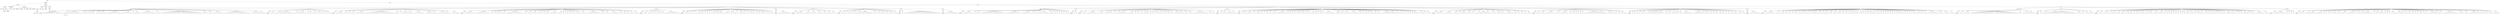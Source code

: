 digraph Tree {
	"t0" [label = "TEI"];
	"t1" [label = "teiHeader"];
	"t2" [label = "fileDesc"];
	"t3" [label = "titleStmt"];
	"t4" [label = "title"];
	"t5" [label = "title"];
	"t6" [label = "author"];
	"t7" [label = "surname"];
	"t8" [label = "forename"];
	"t9" [label = "publicationStmt"];
	"t10" [label = "p"];
	"t11" [label = "idno"];
	"t12" [label = "sourceDesc"];
	"t13" [label = "genre"];
	"t14" [label = "inspiration"];
	"t15" [label = "structure"];
	"t16" [label = "type"];
	"t17" [label = "periode"];
	"t18" [label = "taille"];
	"t19" [label = "permalien"];
	"t20" [label = "sources"];
	"t21" [label = "source"];
	"t22" [label = "author"];
	"t23" [label = "text"];
	"t24" [label = "profileDesc"];
	"t25" [label = "creation"];
	"t26" [label = "date"];
	"t27" [label = "date"];
	"t28" [label = "langUsage"];
	"t29" [label = "language"];
	"t30" [label = "textClass"];
	"t31" [label = "keywords"];
	"t32" [label = "term"];
	"t33" [label = "text"];
	"t34" [label = "body"];
	"t35" [label = "div1"];
	"t36" [label = "head"];
	"t37" [label = "div2"];
	"t38" [label = "head"];
	"t39" [label = "listPerson"];
	"t40" [label = "sp"];
	"t41" [label = "l"];
	"t42" [label = "l"];
	"t43" [label = "l"];
	"t44" [label = "l"];
	"t45" [label = "l"];
	"t46" [label = "l"];
	"t47" [label = "l"];
	"t48" [label = "l"];
	"t49" [label = "l"];
	"t50" [label = "sp"];
	"t51" [label = "l"];
	"t52" [label = "sp"];
	"t53" [label = "p"];
	"t54" [label = "s"];
	"t55" [label = "s"];
	"t56" [label = "l"];
	"t57" [label = "l"];
	"t58" [label = "l"];
	"t59" [label = "l"];
	"t60" [label = "l"];
	"t61" [label = "l"];
	"t62" [label = "l"];
	"t63" [label = "sp"];
	"t64" [label = "l"];
	"t65" [label = "sp"];
	"t66" [label = "l"];
	"t67" [label = "sp"];
	"t68" [label = "l"];
	"t69" [label = "sp"];
	"t70" [label = "l"];
	"t71" [label = "l"];
	"t72" [label = "l"];
	"t73" [label = "sp"];
	"t74" [label = "l"];
	"t75" [label = "sp"];
	"t76" [label = "l"];
	"t77" [label = "l"];
	"t78" [label = "l"];
	"t79" [label = "l"];
	"t80" [label = "sp"];
	"t81" [label = "l"];
	"t82" [label = "l"];
	"t83" [label = "l"];
	"t84" [label = "l"];
	"t85" [label = "l"];
	"t86" [label = "l"];
	"t87" [label = "l"];
	"t88" [label = "sp"];
	"t89" [label = "l"];
	"t90" [label = "l"];
	"t91" [label = "l"];
	"t92" [label = "l"];
	"t93" [label = "l"];
	"t94" [label = "sp"];
	"t95" [label = "l"];
	"t96" [label = "sp"];
	"t97" [label = "l"];
	"t98" [label = "l"];
	"t99" [label = "l"];
	"t100" [label = "sp"];
	"t101" [label = "l"];
	"t102" [label = "l"];
	"t103" [label = "l"];
	"t104" [label = "l"];
	"t105" [label = "l"];
	"t106" [label = "l"];
	"t107" [label = "l"];
	"t108" [label = "sp"];
	"t109" [label = "l"];
	"t110" [label = "l"];
	"t111" [label = "sp"];
	"t112" [label = "l"];
	"t113" [label = "l"];
	"t114" [label = "l"];
	"t115" [label = "l"];
	"t116" [label = "l"];
	"t117" [label = "l"];
	"t118" [label = "l"];
	"t119" [label = "l"];
	"t120" [label = "l"];
	"t121" [label = "l"];
	"t122" [label = "l"];
	"t123" [label = "l"];
	"t124" [label = "l"];
	"t125" [label = "l"];
	"t126" [label = "l"];
	"t127" [label = "l"];
	"t128" [label = "l"];
	"t129" [label = "l"];
	"t130" [label = "l"];
	"t131" [label = "sp"];
	"t132" [label = "l"];
	"t133" [label = "l"];
	"t134" [label = "l"];
	"t135" [label = "sp"];
	"t136" [label = "l"];
	"t137" [label = "l"];
	"t138" [label = "sp"];
	"t139" [label = "l"];
	"t140" [label = "l"];
	"t141" [label = "l"];
	"t142" [label = "l"];
	"t143" [label = "l"];
	"t144" [label = "sp"];
	"t145" [label = "l"];
	"t146" [label = "l"];
	"t147" [label = "l"];
	"t148" [label = "l"];
	"t149" [label = "l"];
	"t150" [label = "l"];
	"t151" [label = "l"];
	"t152" [label = "l"];
	"t153" [label = "l"];
	"t154" [label = "l"];
	"t155" [label = "l"];
	"t156" [label = "l"];
	"t157" [label = "sp"];
	"t158" [label = "l"];
	"t159" [label = "l"];
	"t160" [label = "l"];
	"t161" [label = "l"];
	"t162" [label = "l"];
	"t163" [label = "l"];
	"t164" [label = "sp"];
	"t165" [label = "l"];
	"t166" [label = "div2"];
	"t167" [label = "head"];
	"t168" [label = "listPerson"];
	"t169" [label = "sp"];
	"t170" [label = "l"];
	"t171" [label = "l"];
	"t172" [label = "sp"];
	"t173" [label = "l"];
	"t174" [label = "sp"];
	"t175" [label = "l"];
	"t176" [label = "l"];
	"t177" [label = "l"];
	"t178" [label = "l"];
	"t179" [label = "l"];
	"t180" [label = "l"];
	"t181" [label = "l"];
	"t182" [label = "l"];
	"t183" [label = "sp"];
	"t184" [label = "l"];
	"t185" [label = "sp"];
	"t186" [label = "l"];
	"t187" [label = "l"];
	"t188" [label = "l"];
	"t189" [label = "l"];
	"t190" [label = "l"];
	"t191" [label = "sp"];
	"t192" [label = "l"];
	"t193" [label = "sp"];
	"t194" [label = "l"];
	"t195" [label = "l"];
	"t196" [label = "sp"];
	"t197" [label = "l"];
	"t198" [label = "l"];
	"t199" [label = "sp"];
	"t200" [label = "l"];
	"t201" [label = "l"];
	"t202" [label = "sp"];
	"t203" [label = "l"];
	"t204" [label = "sp"];
	"t205" [label = "l"];
	"t206" [label = "sp"];
	"t207" [label = "l"];
	"t208" [label = "l"];
	"t209" [label = "div2"];
	"t210" [label = "head"];
	"t211" [label = "listPerson"];
	"t212" [label = "sp"];
	"t213" [label = "l"];
	"t214" [label = "l"];
	"t215" [label = "l"];
	"t216" [label = "l"];
	"t217" [label = "sp"];
	"t218" [label = "l"];
	"t219" [label = "sp"];
	"t220" [label = "l"];
	"t221" [label = "l"];
	"t222" [label = "sp"];
	"t223" [label = "l"];
	"t224" [label = "l"];
	"t225" [label = "sp"];
	"t226" [label = "l"];
	"t227" [label = "l"];
	"t228" [label = "l"];
	"t229" [label = "l"];
	"t230" [label = "l"];
	"t231" [label = "sp"];
	"t232" [label = "l"];
	"t233" [label = "l"];
	"t234" [label = "l"];
	"t235" [label = "l"];
	"t236" [label = "l"];
	"t237" [label = "l"];
	"t238" [label = "l"];
	"t239" [label = "l"];
	"t240" [label = "l"];
	"t241" [label = "l"];
	"t242" [label = "l"];
	"t243" [label = "l"];
	"t244" [label = "l"];
	"t245" [label = "sp"];
	"t246" [label = "l"];
	"t247" [label = "l"];
	"t248" [label = "sp"];
	"t249" [label = "l"];
	"t250" [label = "sp"];
	"t251" [label = "l"];
	"t252" [label = "l"];
	"t253" [label = "l"];
	"t254" [label = "l"];
	"t255" [label = "l"];
	"t256" [label = "sp"];
	"t257" [label = "l"];
	"t258" [label = "sp"];
	"t259" [label = "l"];
	"t260" [label = "l"];
	"t261" [label = "l"];
	"t262" [label = "l"];
	"t263" [label = "l"];
	"t264" [label = "sp"];
	"t265" [label = "l"];
	"t266" [label = "l"];
	"t267" [label = "l"];
	"t268" [label = "l"];
	"t269" [label = "l"];
	"t270" [label = "sp"];
	"t271" [label = "l"];
	"t272" [label = "sp"];
	"t273" [label = "l"];
	"t274" [label = "l"];
	"t275" [label = "l"];
	"t276" [label = "l"];
	"t277" [label = "l"];
	"t278" [label = "sp"];
	"t279" [label = "l"];
	"t280" [label = "sp"];
	"t281" [label = "l"];
	"t282" [label = "l"];
	"t283" [label = "l"];
	"t284" [label = "l"];
	"t285" [label = "div2"];
	"t286" [label = "head"];
	"t287" [label = "listPerson"];
	"t288" [label = "sp"];
	"t289" [label = "l"];
	"t290" [label = "l"];
	"t291" [label = "l"];
	"t292" [label = "l"];
	"t293" [label = "l"];
	"t294" [label = "sp"];
	"t295" [label = "l"];
	"t296" [label = "l"];
	"t297" [label = "l"];
	"t298" [label = "l"];
	"t299" [label = "l"];
	"t300" [label = "l"];
	"t301" [label = "l"];
	"t302" [label = "sp"];
	"t303" [label = "l"];
	"t304" [label = "sp"];
	"t305" [label = "l"];
	"t306" [label = "sp"];
	"t307" [label = "l"];
	"t308" [label = "sp"];
	"t309" [label = "l"];
	"t310" [label = "l"];
	"t311" [label = "sp"];
	"t312" [label = "l"];
	"t313" [label = "l"];
	"t314" [label = "sp"];
	"t315" [label = "l"];
	"t316" [label = "l"];
	"t317" [label = "l"];
	"t318" [label = "l"];
	"t319" [label = "l"];
	"t320" [label = "l"];
	"t321" [label = "l"];
	"t322" [label = "l"];
	"t323" [label = "sp"];
	"t324" [label = "l"];
	"t325" [label = "l"];
	"t326" [label = "sp"];
	"t327" [label = "l"];
	"t328" [label = "l"];
	"t329" [label = "sp"];
	"t330" [label = "l"];
	"t331" [label = "l"];
	"t332" [label = "sp"];
	"t333" [label = "l"];
	"t334" [label = "l"];
	"t335" [label = "sp"];
	"t336" [label = "l"];
	"t337" [label = "sp"];
	"t338" [label = "l"];
	"t339" [label = "sp"];
	"t340" [label = "l"];
	"t341" [label = "l"];
	"t342" [label = "sp"];
	"t343" [label = "l"];
	"t344" [label = "l"];
	"t345" [label = "l"];
	"t346" [label = "l"];
	"t347" [label = "sp"];
	"t348" [label = "l"];
	"t349" [label = "l"];
	"t350" [label = "sp"];
	"t351" [label = "l"];
	"t352" [label = "sp"];
	"t353" [label = "l"];
	"t354" [label = "sp"];
	"t355" [label = "l"];
	"t356" [label = "sp"];
	"t357" [label = "l"];
	"t358" [label = "sp"];
	"t359" [label = "l"];
	"t360" [label = "sp"];
	"t361" [label = "l"];
	"t362" [label = "sp"];
	"t363" [label = "l"];
	"t364" [label = "l"];
	"t365" [label = "l"];
	"t366" [label = "sp"];
	"t367" [label = "l"];
	"t368" [label = "l"];
	"t369" [label = "sp"];
	"t370" [label = "l"];
	"t371" [label = "l"];
	"t372" [label = "l"];
	"t373" [label = "l"];
	"t374" [label = "l"];
	"t375" [label = "l"];
	"t376" [label = "l"];
	"t377" [label = "sp"];
	"t378" [label = "l"];
	"t379" [label = "l"];
	"t380" [label = "sp"];
	"t381" [label = "l"];
	"t382" [label = "l"];
	"t383" [label = "sp"];
	"t384" [label = "l"];
	"t385" [label = "l"];
	"t386" [label = "l"];
	"t387" [label = "l"];
	"t388" [label = "sp"];
	"t389" [label = "l"];
	"t390" [label = "l"];
	"t391" [label = "sp"];
	"t392" [label = "l"];
	"t393" [label = "l"];
	"t394" [label = "sp"];
	"t395" [label = "l"];
	"t396" [label = "sp"];
	"t397" [label = "l"];
	"t398" [label = "l"];
	"t399" [label = "sp"];
	"t400" [label = "l"];
	"t401" [label = "l"];
	"t402" [label = "div2"];
	"t403" [label = "head"];
	"t404" [label = "listPerson"];
	"t405" [label = "sp"];
	"t406" [label = "l"];
	"t407" [label = "l"];
	"t408" [label = "sp"];
	"t409" [label = "l"];
	"t410" [label = "l"];
	"t411" [label = "sp"];
	"t412" [label = "l"];
	"t413" [label = "sp"];
	"t414" [label = "l"];
	"t415" [label = "sp"];
	"t416" [label = "l"];
	"t417" [label = "sp"];
	"t418" [label = "l"];
	"t419" [label = "l"];
	"t420" [label = "sp"];
	"t421" [label = "l"];
	"t422" [label = "sp"];
	"t423" [label = "l"];
	"t424" [label = "l"];
	"t425" [label = "l"];
	"t426" [label = "l"];
	"t427" [label = "l"];
	"t428" [label = "l"];
	"t429" [label = "l"];
	"t430" [label = "div2"];
	"t431" [label = "head"];
	"t432" [label = "listPerson"];
	"t433" [label = "sp"];
	"t434" [label = "l"];
	"t435" [label = "l"];
	"t436" [label = "sp"];
	"t437" [label = "l"];
	"t438" [label = "sp"];
	"t439" [label = "l"];
	"t440" [label = "sp"];
	"t441" [label = "l"];
	"t442" [label = "sp"];
	"t443" [label = "l"];
	"t444" [label = "sp"];
	"t445" [label = "l"];
	"t446" [label = "l"];
	"t447" [label = "l"];
	"t448" [label = "sp"];
	"t449" [label = "l"];
	"t450" [label = "sp"];
	"t451" [label = "l"];
	"t452" [label = "sp"];
	"t453" [label = "l"];
	"t454" [label = "sp"];
	"t455" [label = "l"];
	"t456" [label = "sp"];
	"t457" [label = "l"];
	"t458" [label = "sp"];
	"t459" [label = "l"];
	"t460" [label = "l"];
	"t461" [label = "l"];
	"t462" [label = "l"];
	"t463" [label = "sp"];
	"t464" [label = "l"];
	"t465" [label = "l"];
	"t466" [label = "l"];
	"t467" [label = "sp"];
	"t468" [label = "l"];
	"t469" [label = "sp"];
	"t470" [label = "l"];
	"t471" [label = "l"];
	"t472" [label = "sp"];
	"t473" [label = "l"];
	"t474" [label = "sp"];
	"t475" [label = "l"];
	"t476" [label = "l"];
	"t477" [label = "l"];
	"t478" [label = "sp"];
	"t479" [label = "l"];
	"t480" [label = "sp"];
	"t481" [label = "l"];
	"t482" [label = "sp"];
	"t483" [label = "l"];
	"t484" [label = "l"];
	"t485" [label = "sp"];
	"t486" [label = "l"];
	"t487" [label = "sp"];
	"t488" [label = "l"];
	"t489" [label = "sp"];
	"t490" [label = "l"];
	"t491" [label = "sp"];
	"t492" [label = "l"];
	"t493" [label = "l"];
	"t494" [label = "sp"];
	"t495" [label = "l"];
	"t496" [label = "sp"];
	"t497" [label = "l"];
	"t498" [label = "sp"];
	"t499" [label = "l"];
	"t500" [label = "sp"];
	"t501" [label = "l"];
	"t502" [label = "div2"];
	"t503" [label = "head"];
	"t504" [label = "listPerson"];
	"t505" [label = "sp"];
	"t506" [label = "l"];
	"t507" [label = "l"];
	"t508" [label = "l"];
	"t509" [label = "l"];
	"t510" [label = "l"];
	"t511" [label = "l"];
	"t512" [label = "div2"];
	"t513" [label = "head"];
	"t514" [label = "listPerson"];
	"t515" [label = "sp"];
	"t516" [label = "l"];
	"t517" [label = "l"];
	"t518" [label = "l"];
	"t519" [label = "l"];
	"t520" [label = "sp"];
	"t521" [label = "l"];
	"t522" [label = "l"];
	"t523" [label = "l"];
	"t524" [label = "sp"];
	"t525" [label = "l"];
	"t526" [label = "l"];
	"t527" [label = "l"];
	"t528" [label = "sp"];
	"t529" [label = "l"];
	"t530" [label = "l"];
	"t531" [label = "l"];
	"t532" [label = "sp"];
	"t533" [label = "l"];
	"t534" [label = "l"];
	"t535" [label = "sp"];
	"t536" [label = "l"];
	"t537" [label = "l"];
	"t538" [label = "sp"];
	"t539" [label = "l"];
	"t540" [label = "l"];
	"t541" [label = "div2"];
	"t542" [label = "head"];
	"t543" [label = "listPerson"];
	"t544" [label = "sp"];
	"t545" [label = "l"];
	"t546" [label = "l"];
	"t547" [label = "sp"];
	"t548" [label = "l"];
	"t549" [label = "sp"];
	"t550" [label = "l"];
	"t551" [label = "sp"];
	"t552" [label = "l"];
	"t553" [label = "sp"];
	"t554" [label = "l"];
	"t555" [label = "sp"];
	"t556" [label = "l"];
	"t557" [label = "sp"];
	"t558" [label = "l"];
	"t559" [label = "l"];
	"t560" [label = "l"];
	"t561" [label = "l"];
	"t562" [label = "l"];
	"t563" [label = "l"];
	"t564" [label = "l"];
	"t565" [label = "l"];
	"t566" [label = "sp"];
	"t567" [label = "l"];
	"t568" [label = "l"];
	"t569" [label = "sp"];
	"t570" [label = "l"];
	"t571" [label = "l"];
	"t572" [label = "sp"];
	"t573" [label = "l"];
	"t574" [label = "sp"];
	"t575" [label = "l"];
	"t576" [label = "sp"];
	"t577" [label = "l"];
	"t578" [label = "sp"];
	"t579" [label = "l"];
	"t580" [label = "l"];
	"t581" [label = "sp"];
	"t582" [label = "l"];
	"t583" [label = "sp"];
	"t584" [label = "l"];
	"t585" [label = "div2"];
	"t586" [label = "head"];
	"t587" [label = "listPerson"];
	"t588" [label = "sp"];
	"t589" [label = "l"];
	"t590" [label = "sp"];
	"t591" [label = "l"];
	"t592" [label = "l"];
	"t593" [label = "l"];
	"t594" [label = "l"];
	"t595" [label = "l"];
	"t596" [label = "l"];
	"t597" [label = "l"];
	"t598" [label = "l"];
	"t599" [label = "l"];
	"t600" [label = "l"];
	"t601" [label = "l"];
	"t602" [label = "l"];
	"t603" [label = "l"];
	"t604" [label = "l"];
	"t605" [label = "l"];
	"t606" [label = "l"];
	"t607" [label = "l"];
	"t608" [label = "div2"];
	"t609" [label = "head"];
	"t610" [label = "listPerson"];
	"t611" [label = "sp"];
	"t612" [label = "l"];
	"t613" [label = "l"];
	"t614" [label = "l"];
	"t615" [label = "l"];
	"t616" [label = "l"];
	"t617" [label = "l"];
	"t618" [label = "div1"];
	"t619" [label = "head"];
	"t620" [label = "div2"];
	"t621" [label = "head"];
	"t622" [label = "listPerson"];
	"t623" [label = "sp"];
	"t624" [label = "l"];
	"t625" [label = "l"];
	"t626" [label = "l"];
	"t627" [label = "l"];
	"t628" [label = "l"];
	"t629" [label = "sp"];
	"t630" [label = "l"];
	"t631" [label = "sp"];
	"t632" [label = "l"];
	"t633" [label = "l"];
	"t634" [label = "sp"];
	"t635" [label = "l"];
	"t636" [label = "l"];
	"t637" [label = "l"];
	"t638" [label = "l"];
	"t639" [label = "l"];
	"t640" [label = "l"];
	"t641" [label = "l"];
	"t642" [label = "l"];
	"t643" [label = "l"];
	"t644" [label = "l"];
	"t645" [label = "l"];
	"t646" [label = "l"];
	"t647" [label = "sp"];
	"t648" [label = "l"];
	"t649" [label = "l"];
	"t650" [label = "l"];
	"t651" [label = "l"];
	"t652" [label = "l"];
	"t653" [label = "l"];
	"t654" [label = "l"];
	"t655" [label = "sp"];
	"t656" [label = "l"];
	"t657" [label = "l"];
	"t658" [label = "l"];
	"t659" [label = "l"];
	"t660" [label = "l"];
	"t661" [label = "sp"];
	"t662" [label = "l"];
	"t663" [label = "sp"];
	"t664" [label = "l"];
	"t665" [label = "sp"];
	"t666" [label = "l"];
	"t667" [label = "sp"];
	"t668" [label = "l"];
	"t669" [label = "sp"];
	"t670" [label = "l"];
	"t671" [label = "l"];
	"t672" [label = "l"];
	"t673" [label = "l"];
	"t674" [label = "sp"];
	"t675" [label = "l"];
	"t676" [label = "l"];
	"t677" [label = "sp"];
	"t678" [label = "l"];
	"t679" [label = "sp"];
	"t680" [label = "l"];
	"t681" [label = "sp"];
	"t682" [label = "l"];
	"t683" [label = "sp"];
	"t684" [label = "l"];
	"t685" [label = "sp"];
	"t686" [label = "l"];
	"t687" [label = "sp"];
	"t688" [label = "l"];
	"t689" [label = "sp"];
	"t690" [label = "l"];
	"t691" [label = "div2"];
	"t692" [label = "head"];
	"t693" [label = "listPerson"];
	"t694" [label = "sp"];
	"t695" [label = "l"];
	"t696" [label = "l"];
	"t697" [label = "div2"];
	"t698" [label = "head"];
	"t699" [label = "listPerson"];
	"t700" [label = "sp"];
	"t701" [label = "l"];
	"t702" [label = "l"];
	"t703" [label = "sp"];
	"t704" [label = "l"];
	"t705" [label = "l"];
	"t706" [label = "l"];
	"t707" [label = "l"];
	"t708" [label = "l"];
	"t709" [label = "sp"];
	"t710" [label = "l"];
	"t711" [label = "l"];
	"t712" [label = "l"];
	"t713" [label = "sp"];
	"t714" [label = "l"];
	"t715" [label = "sp"];
	"t716" [label = "l"];
	"t717" [label = "l"];
	"t718" [label = "l"];
	"t719" [label = "sp"];
	"t720" [label = "l"];
	"t721" [label = "sp"];
	"t722" [label = "l"];
	"t723" [label = "sp"];
	"t724" [label = "l"];
	"t725" [label = "l"];
	"t726" [label = "l"];
	"t727" [label = "l"];
	"t728" [label = "l"];
	"t729" [label = "sp"];
	"t730" [label = "l"];
	"t731" [label = "l"];
	"t732" [label = "l"];
	"t733" [label = "sp"];
	"t734" [label = "l"];
	"t735" [label = "sp"];
	"t736" [label = "l"];
	"t737" [label = "sp"];
	"t738" [label = "l"];
	"t739" [label = "sp"];
	"t740" [label = "l"];
	"t741" [label = "sp"];
	"t742" [label = "l"];
	"t743" [label = "l"];
	"t744" [label = "l"];
	"t745" [label = "sp"];
	"t746" [label = "l"];
	"t747" [label = "sp"];
	"t748" [label = "l"];
	"t749" [label = "sp"];
	"t750" [label = "l"];
	"t751" [label = "sp"];
	"t752" [label = "l"];
	"t753" [label = "l"];
	"t754" [label = "sp"];
	"t755" [label = "l"];
	"t756" [label = "sp"];
	"t757" [label = "l"];
	"t758" [label = "sp"];
	"t759" [label = "l"];
	"t760" [label = "sp"];
	"t761" [label = "l"];
	"t762" [label = "l"];
	"t763" [label = "sp"];
	"t764" [label = "l"];
	"t765" [label = "sp"];
	"t766" [label = "l"];
	"t767" [label = "l"];
	"t768" [label = "l"];
	"t769" [label = "l"];
	"t770" [label = "sp"];
	"t771" [label = "l"];
	"t772" [label = "sp"];
	"t773" [label = "l"];
	"t774" [label = "l"];
	"t775" [label = "sp"];
	"t776" [label = "l"];
	"t777" [label = "l"];
	"t778" [label = "sp"];
	"t779" [label = "l"];
	"t780" [label = "l"];
	"t781" [label = "l"];
	"t782" [label = "l"];
	"t783" [label = "l"];
	"t784" [label = "l"];
	"t785" [label = "l"];
	"t786" [label = "sp"];
	"t787" [label = "l"];
	"t788" [label = "l"];
	"t789" [label = "sp"];
	"t790" [label = "l"];
	"t791" [label = "div2"];
	"t792" [label = "head"];
	"t793" [label = "listPerson"];
	"t794" [label = "sp"];
	"t795" [label = "l"];
	"t796" [label = "sp"];
	"t797" [label = "l"];
	"t798" [label = "l"];
	"t799" [label = "sp"];
	"t800" [label = "l"];
	"t801" [label = "l"];
	"t802" [label = "l"];
	"t803" [label = "l"];
	"t804" [label = "sp"];
	"t805" [label = "l"];
	"t806" [label = "div2"];
	"t807" [label = "head"];
	"t808" [label = "listPerson"];
	"t809" [label = "sp"];
	"t810" [label = "l"];
	"t811" [label = "sp"];
	"t812" [label = "l"];
	"t813" [label = "sp"];
	"t814" [label = "l"];
	"t815" [label = "l"];
	"t816" [label = "l"];
	"t817" [label = "sp"];
	"t818" [label = "l"];
	"t819" [label = "sp"];
	"t820" [label = "l"];
	"t821" [label = "l"];
	"t822" [label = "l"];
	"t823" [label = "sp"];
	"t824" [label = "l"];
	"t825" [label = "sp"];
	"t826" [label = "l"];
	"t827" [label = "sp"];
	"t828" [label = "l"];
	"t829" [label = "sp"];
	"t830" [label = "l"];
	"t831" [label = "l"];
	"t832" [label = "sp"];
	"t833" [label = "l"];
	"t834" [label = "l"];
	"t835" [label = "sp"];
	"t836" [label = "l"];
	"t837" [label = "l"];
	"t838" [label = "l"];
	"t839" [label = "l"];
	"t840" [label = "l"];
	"t841" [label = "sp"];
	"t842" [label = "l"];
	"t843" [label = "sp"];
	"t844" [label = "l"];
	"t845" [label = "sp"];
	"t846" [label = "l"];
	"t847" [label = "sp"];
	"t848" [label = "l"];
	"t849" [label = "sp"];
	"t850" [label = "l"];
	"t851" [label = "l"];
	"t852" [label = "sp"];
	"t853" [label = "l"];
	"t854" [label = "sp"];
	"t855" [label = "l"];
	"t856" [label = "sp"];
	"t857" [label = "l"];
	"t858" [label = "sp"];
	"t859" [label = "l"];
	"t860" [label = "sp"];
	"t861" [label = "l"];
	"t862" [label = "sp"];
	"t863" [label = "l"];
	"t864" [label = "l"];
	"t865" [label = "l"];
	"t866" [label = "sp"];
	"t867" [label = "l"];
	"t868" [label = "sp"];
	"t869" [label = "l"];
	"t870" [label = "sp"];
	"t871" [label = "l"];
	"t872" [label = "sp"];
	"t873" [label = "l"];
	"t874" [label = "l"];
	"t875" [label = "l"];
	"t876" [label = "l"];
	"t877" [label = "l"];
	"t878" [label = "sp"];
	"t879" [label = "l"];
	"t880" [label = "l"];
	"t881" [label = "l"];
	"t882" [label = "l"];
	"t883" [label = "sp"];
	"t884" [label = "l"];
	"t885" [label = "sp"];
	"t886" [label = "l"];
	"t887" [label = "l"];
	"t888" [label = "sp"];
	"t889" [label = "l"];
	"t890" [label = "l"];
	"t891" [label = "l"];
	"t892" [label = "l"];
	"t893" [label = "sp"];
	"t894" [label = "l"];
	"t895" [label = "l"];
	"t896" [label = "sp"];
	"t897" [label = "l"];
	"t898" [label = "sp"];
	"t899" [label = "l"];
	"t900" [label = "sp"];
	"t901" [label = "l"];
	"t902" [label = "sp"];
	"t903" [label = "l"];
	"t904" [label = "l"];
	"t905" [label = "sp"];
	"t906" [label = "l"];
	"t907" [label = "l"];
	"t908" [label = "sp"];
	"t909" [label = "l"];
	"t910" [label = "sp"];
	"t911" [label = "l"];
	"t912" [label = "l"];
	"t913" [label = "l"];
	"t914" [label = "l"];
	"t915" [label = "l"];
	"t916" [label = "l"];
	"t917" [label = "l"];
	"t918" [label = "sp"];
	"t919" [label = "l"];
	"t920" [label = "sp"];
	"t921" [label = "l"];
	"t922" [label = "sp"];
	"t923" [label = "l"];
	"t924" [label = "sp"];
	"t925" [label = "l"];
	"t926" [label = "sp"];
	"t927" [label = "l"];
	"t928" [label = "sp"];
	"t929" [label = "l"];
	"t930" [label = "sp"];
	"t931" [label = "l"];
	"t932" [label = "sp"];
	"t933" [label = "l"];
	"t934" [label = "sp"];
	"t935" [label = "l"];
	"t936" [label = "l"];
	"t937" [label = "l"];
	"t938" [label = "sp"];
	"t939" [label = "l"];
	"t940" [label = "l"];
	"t941" [label = "sp"];
	"t942" [label = "l"];
	"t943" [label = "sp"];
	"t944" [label = "l"];
	"t945" [label = "l"];
	"t946" [label = "div2"];
	"t947" [label = "head"];
	"t948" [label = "listPerson"];
	"t949" [label = "sp"];
	"t950" [label = "l"];
	"t951" [label = "l"];
	"t952" [label = "l"];
	"t953" [label = "l"];
	"t954" [label = "sp"];
	"t955" [label = "l"];
	"t956" [label = "l"];
	"t957" [label = "l"];
	"t958" [label = "l"];
	"t959" [label = "sp"];
	"t960" [label = "l"];
	"t961" [label = "l"];
	"t962" [label = "sp"];
	"t963" [label = "l"];
	"t964" [label = "sp"];
	"t965" [label = "l"];
	"t966" [label = "l"];
	"t967" [label = "l"];
	"t968" [label = "sp"];
	"t969" [label = "l"];
	"t970" [label = "l"];
	"t971" [label = "sp"];
	"t972" [label = "l"];
	"t973" [label = "l"];
	"t974" [label = "sp"];
	"t975" [label = "l"];
	"t976" [label = "sp"];
	"t977" [label = "l"];
	"t978" [label = "l"];
	"t979" [label = "l"];
	"t980" [label = "l"];
	"t981" [label = "l"];
	"t982" [label = "l"];
	"t983" [label = "sp"];
	"t984" [label = "l"];
	"t985" [label = "sp"];
	"t986" [label = "l"];
	"t987" [label = "l"];
	"t988" [label = "sp"];
	"t989" [label = "l"];
	"t990" [label = "l"];
	"t991" [label = "l"];
	"t992" [label = "sp"];
	"t993" [label = "l"];
	"t994" [label = "sp"];
	"t995" [label = "l"];
	"t996" [label = "l"];
	"t997" [label = "l"];
	"t998" [label = "l"];
	"t999" [label = "sp"];
	"t1000" [label = "l"];
	"t1001" [label = "l"];
	"t1002" [label = "sp"];
	"t1003" [label = "l"];
	"t1004" [label = "sp"];
	"t1005" [label = "l"];
	"t1006" [label = "l"];
	"t1007" [label = "sp"];
	"t1008" [label = "l"];
	"t1009" [label = "sp"];
	"t1010" [label = "l"];
	"t1011" [label = "l"];
	"t1012" [label = "div2"];
	"t1013" [label = "head"];
	"t1014" [label = "listPerson"];
	"t1015" [label = "sp"];
	"t1016" [label = "l"];
	"t1017" [label = "l"];
	"t1018" [label = "sp"];
	"t1019" [label = "l"];
	"t1020" [label = "l"];
	"t1021" [label = "sp"];
	"t1022" [label = "l"];
	"t1023" [label = "l"];
	"t1024" [label = "l"];
	"t1025" [label = "l"];
	"t1026" [label = "l"];
	"t1027" [label = "sp"];
	"t1028" [label = "l"];
	"t1029" [label = "l"];
	"t1030" [label = "sp"];
	"t1031" [label = "l"];
	"t1032" [label = "l"];
	"t1033" [label = "l"];
	"t1034" [label = "l"];
	"t1035" [label = "sp"];
	"t1036" [label = "l"];
	"t1037" [label = "sp"];
	"t1038" [label = "l"];
	"t1039" [label = "l"];
	"t1040" [label = "sp"];
	"t1041" [label = "l"];
	"t1042" [label = "sp"];
	"t1043" [label = "l"];
	"t1044" [label = "sp"];
	"t1045" [label = "l"];
	"t1046" [label = "sp"];
	"t1047" [label = "l"];
	"t1048" [label = "sp"];
	"t1049" [label = "l"];
	"t1050" [label = "l"];
	"t1051" [label = "l"];
	"t1052" [label = "l"];
	"t1053" [label = "l"];
	"t1054" [label = "l"];
	"t1055" [label = "l"];
	"t1056" [label = "l"];
	"t1057" [label = "l"];
	"t1058" [label = "l"];
	"t1059" [label = "sp"];
	"t1060" [label = "l"];
	"t1061" [label = "sp"];
	"t1062" [label = "l"];
	"t1063" [label = "l"];
	"t1064" [label = "l"];
	"t1065" [label = "sp"];
	"t1066" [label = "l"];
	"t1067" [label = "sp"];
	"t1068" [label = "l"];
	"t1069" [label = "sp"];
	"t1070" [label = "l"];
	"t1071" [label = "sp"];
	"t1072" [label = "l"];
	"t1073" [label = "l"];
	"t1074" [label = "l"];
	"t1075" [label = "div2"];
	"t1076" [label = "head"];
	"t1077" [label = "listPerson"];
	"t1078" [label = "sp"];
	"t1079" [label = "l"];
	"t1080" [label = "sp"];
	"t1081" [label = "l"];
	"t1082" [label = "sp"];
	"t1083" [label = "l"];
	"t1084" [label = "sp"];
	"t1085" [label = "l"];
	"t1086" [label = "sp"];
	"t1087" [label = "l"];
	"t1088" [label = "l"];
	"t1089" [label = "sp"];
	"t1090" [label = "l"];
	"t1091" [label = "sp"];
	"t1092" [label = "l"];
	"t1093" [label = "sp"];
	"t1094" [label = "l"];
	"t1095" [label = "sp"];
	"t1096" [label = "l"];
	"t1097" [label = "sp"];
	"t1098" [label = "l"];
	"t1099" [label = "l"];
	"t1100" [label = "l"];
	"t1101" [label = "l"];
	"t1102" [label = "l"];
	"t1103" [label = "sp"];
	"t1104" [label = "l"];
	"t1105" [label = "sp"];
	"t1106" [label = "l"];
	"t1107" [label = "l"];
	"t1108" [label = "sp"];
	"t1109" [label = "l"];
	"t1110" [label = "sp"];
	"t1111" [label = "l"];
	"t1112" [label = "l"];
	"t1113" [label = "l"];
	"t1114" [label = "sp"];
	"t1115" [label = "l"];
	"t1116" [label = "sp"];
	"t1117" [label = "l"];
	"t1118" [label = "l"];
	"t1119" [label = "l"];
	"t1120" [label = "l"];
	"t1121" [label = "l"];
	"t1122" [label = "sp"];
	"t1123" [label = "l"];
	"t1124" [label = "l"];
	"t1125" [label = "l"];
	"t1126" [label = "l"];
	"t1127" [label = "l"];
	"t1128" [label = "l"];
	"t1129" [label = "sp"];
	"t1130" [label = "l"];
	"t1131" [label = "sp"];
	"t1132" [label = "l"];
	"t1133" [label = "sp"];
	"t1134" [label = "l"];
	"t1135" [label = "sp"];
	"t1136" [label = "l"];
	"t1137" [label = "l"];
	"t1138" [label = "sp"];
	"t1139" [label = "l"];
	"t1140" [label = "sp"];
	"t1141" [label = "l"];
	"t1142" [label = "l"];
	"t1143" [label = "sp"];
	"t1144" [label = "l"];
	"t1145" [label = "sp"];
	"t1146" [label = "l"];
	"t1147" [label = "sp"];
	"t1148" [label = "l"];
	"t1149" [label = "l"];
	"t1150" [label = "sp"];
	"t1151" [label = "l"];
	"t1152" [label = "sp"];
	"t1153" [label = "l"];
	"t1154" [label = "l"];
	"t1155" [label = "sp"];
	"t1156" [label = "l"];
	"t1157" [label = "l"];
	"t1158" [label = "sp"];
	"t1159" [label = "l"];
	"t1160" [label = "div2"];
	"t1161" [label = "head"];
	"t1162" [label = "listPerson"];
	"t1163" [label = "sp"];
	"t1164" [label = "l"];
	"t1165" [label = "l"];
	"t1166" [label = "l"];
	"t1167" [label = "l"];
	"t1168" [label = "l"];
	"t1169" [label = "div2"];
	"t1170" [label = "head"];
	"t1171" [label = "listPerson"];
	"t1172" [label = "sp"];
	"t1173" [label = "l"];
	"t1174" [label = "l"];
	"t1175" [label = "l"];
	"t1176" [label = "l"];
	"t1177" [label = "l"];
	"t1178" [label = "sp"];
	"t1179" [label = "l"];
	"t1180" [label = "l"];
	"t1181" [label = "sp"];
	"t1182" [label = "l"];
	"t1183" [label = "l"];
	"t1184" [label = "sp"];
	"t1185" [label = "l"];
	"t1186" [label = "sp"];
	"t1187" [label = "l"];
	"t1188" [label = "l"];
	"t1189" [label = "sp"];
	"t1190" [label = "l"];
	"t1191" [label = "sp"];
	"t1192" [label = "l"];
	"t1193" [label = "l"];
	"t1194" [label = "sp"];
	"t1195" [label = "l"];
	"t1196" [label = "sp"];
	"t1197" [label = "l"];
	"t1198" [label = "sp"];
	"t1199" [label = "l"];
	"t1200" [label = "l"];
	"t1201" [label = "sp"];
	"t1202" [label = "l"];
	"t1203" [label = "sp"];
	"t1204" [label = "l"];
	"t1205" [label = "sp"];
	"t1206" [label = "l"];
	"t1207" [label = "sp"];
	"t1208" [label = "l"];
	"t1209" [label = "l"];
	"t1210" [label = "sp"];
	"t1211" [label = "l"];
	"t1212" [label = "l"];
	"t1213" [label = "sp"];
	"t1214" [label = "l"];
	"t1215" [label = "sp"];
	"t1216" [label = "l"];
	"t1217" [label = "l"];
	"t1218" [label = "sp"];
	"t1219" [label = "l"];
	"t1220" [label = "l"];
	"t1221" [label = "sp"];
	"t1222" [label = "l"];
	"t1223" [label = "l"];
	"t1224" [label = "sp"];
	"t1225" [label = "l"];
	"t1226" [label = "l"];
	"t1227" [label = "sp"];
	"t1228" [label = "l"];
	"t1229" [label = "sp"];
	"t1230" [label = "l"];
	"t1231" [label = "l"];
	"t1232" [label = "sp"];
	"t1233" [label = "l"];
	"t1234" [label = "sp"];
	"t1235" [label = "l"];
	"t1236" [label = "sp"];
	"t1237" [label = "l"];
	"t1238" [label = "sp"];
	"t1239" [label = "l"];
	"t1240" [label = "l"];
	"t1241" [label = "sp"];
	"t1242" [label = "l"];
	"t1243" [label = "l"];
	"t1244" [label = "sp"];
	"t1245" [label = "l"];
	"t1246" [label = "sp"];
	"t1247" [label = "l"];
	"t1248" [label = "sp"];
	"t1249" [label = "l"];
	"t1250" [label = "sp"];
	"t1251" [label = "l"];
	"t1252" [label = "l"];
	"t1253" [label = "l"];
	"t1254" [label = "sp"];
	"t1255" [label = "l"];
	"t1256" [label = "sp"];
	"t1257" [label = "l"];
	"t1258" [label = "sp"];
	"t1259" [label = "l"];
	"t1260" [label = "sp"];
	"t1261" [label = "l"];
	"t1262" [label = "sp"];
	"t1263" [label = "l"];
	"t1264" [label = "sp"];
	"t1265" [label = "l"];
	"t1266" [label = "sp"];
	"t1267" [label = "l"];
	"t1268" [label = "sp"];
	"t1269" [label = "l"];
	"t1270" [label = "sp"];
	"t1271" [label = "l"];
	"t1272" [label = "sp"];
	"t1273" [label = "l"];
	"t1274" [label = "sp"];
	"t1275" [label = "l"];
	"t1276" [label = "l"];
	"t1277" [label = "sp"];
	"t1278" [label = "l"];
	"t1279" [label = "sp"];
	"t1280" [label = "l"];
	"t1281" [label = "sp"];
	"t1282" [label = "l"];
	"t1283" [label = "sp"];
	"t1284" [label = "l"];
	"t1285" [label = "sp"];
	"t1286" [label = "l"];
	"t1287" [label = "sp"];
	"t1288" [label = "l"];
	"t1289" [label = "l"];
	"t1290" [label = "sp"];
	"t1291" [label = "l"];
	"t1292" [label = "l"];
	"t1293" [label = "sp"];
	"t1294" [label = "l"];
	"t1295" [label = "sp"];
	"t1296" [label = "l"];
	"t1297" [label = "sp"];
	"t1298" [label = "l"];
	"t1299" [label = "l"];
	"t1300" [label = "l"];
	"t1301" [label = "l"];
	"t1302" [label = "l"];
	"t1303" [label = "l"];
	"t1304" [label = "sp"];
	"t1305" [label = "l"];
	"t1306" [label = "l"];
	"t1307" [label = "sp"];
	"t1308" [label = "l"];
	"t1309" [label = "l"];
	"t1310" [label = "l"];
	"t1311" [label = "sp"];
	"t1312" [label = "l"];
	"t1313" [label = "l"];
	"t1314" [label = "div1"];
	"t1315" [label = "head"];
	"t1316" [label = "div2"];
	"t1317" [label = "head"];
	"t1318" [label = "listPerson"];
	"t1319" [label = "sp"];
	"t1320" [label = "l"];
	"t1321" [label = "l"];
	"t1322" [label = "sp"];
	"t1323" [label = "l"];
	"t1324" [label = "l"];
	"t1325" [label = "l"];
	"t1326" [label = "sp"];
	"t1327" [label = "l"];
	"t1328" [label = "l"];
	"t1329" [label = "l"];
	"t1330" [label = "l"];
	"t1331" [label = "l"];
	"t1332" [label = "l"];
	"t1333" [label = "l"];
	"t1334" [label = "l"];
	"t1335" [label = "l"];
	"t1336" [label = "l"];
	"t1337" [label = "l"];
	"t1338" [label = "l"];
	"t1339" [label = "l"];
	"t1340" [label = "l"];
	"t1341" [label = "l"];
	"t1342" [label = "l"];
	"t1343" [label = "l"];
	"t1344" [label = "l"];
	"t1345" [label = "l"];
	"t1346" [label = "l"];
	"t1347" [label = "l"];
	"t1348" [label = "l"];
	"t1349" [label = "sp"];
	"t1350" [label = "l"];
	"t1351" [label = "l"];
	"t1352" [label = "sp"];
	"t1353" [label = "l"];
	"t1354" [label = "l"];
	"t1355" [label = "l"];
	"t1356" [label = "l"];
	"t1357" [label = "l"];
	"t1358" [label = "sp"];
	"t1359" [label = "l"];
	"t1360" [label = "div2"];
	"t1361" [label = "head"];
	"t1362" [label = "listPerson"];
	"t1363" [label = "sp"];
	"t1364" [label = "l"];
	"t1365" [label = "sp"];
	"t1366" [label = "l"];
	"t1367" [label = "sp"];
	"t1368" [label = "l"];
	"t1369" [label = "sp"];
	"t1370" [label = "l"];
	"t1371" [label = "l"];
	"t1372" [label = "l"];
	"t1373" [label = "l"];
	"t1374" [label = "l"];
	"t1375" [label = "l"];
	"t1376" [label = "l"];
	"t1377" [label = "l"];
	"t1378" [label = "l"];
	"t1379" [label = "l"];
	"t1380" [label = "l"];
	"t1381" [label = "l"];
	"t1382" [label = "l"];
	"t1383" [label = "l"];
	"t1384" [label = "sp"];
	"t1385" [label = "l"];
	"t1386" [label = "l"];
	"t1387" [label = "l"];
	"t1388" [label = "sp"];
	"t1389" [label = "l"];
	"t1390" [label = "sp"];
	"t1391" [label = "l"];
	"t1392" [label = "l"];
	"t1393" [label = "sp"];
	"t1394" [label = "l"];
	"t1395" [label = "l"];
	"t1396" [label = "div2"];
	"t1397" [label = "head"];
	"t1398" [label = "listPerson"];
	"t1399" [label = "sp"];
	"t1400" [label = "l"];
	"t1401" [label = "l"];
	"t1402" [label = "sp"];
	"t1403" [label = "l"];
	"t1404" [label = "l"];
	"t1405" [label = "l"];
	"t1406" [label = "sp"];
	"t1407" [label = "l"];
	"t1408" [label = "sp"];
	"t1409" [label = "l"];
	"t1410" [label = "l"];
	"t1411" [label = "sp"];
	"t1412" [label = "l"];
	"t1413" [label = "l"];
	"t1414" [label = "sp"];
	"t1415" [label = "l"];
	"t1416" [label = "l"];
	"t1417" [label = "sp"];
	"t1418" [label = "l"];
	"t1419" [label = "sp"];
	"t1420" [label = "l"];
	"t1421" [label = "l"];
	"t1422" [label = "l"];
	"t1423" [label = "sp"];
	"t1424" [label = "l"];
	"t1425" [label = "sp"];
	"t1426" [label = "l"];
	"t1427" [label = "sp"];
	"t1428" [label = "l"];
	"t1429" [label = "sp"];
	"t1430" [label = "l"];
	"t1431" [label = "l"];
	"t1432" [label = "sp"];
	"t1433" [label = "l"];
	"t1434" [label = "sp"];
	"t1435" [label = "l"];
	"t1436" [label = "l"];
	"t1437" [label = "l"];
	"t1438" [label = "sp"];
	"t1439" [label = "l"];
	"t1440" [label = "l"];
	"t1441" [label = "sp"];
	"t1442" [label = "l"];
	"t1443" [label = "l"];
	"t1444" [label = "l"];
	"t1445" [label = "sp"];
	"t1446" [label = "l"];
	"t1447" [label = "sp"];
	"t1448" [label = "l"];
	"t1449" [label = "sp"];
	"t1450" [label = "l"];
	"t1451" [label = "l"];
	"t1452" [label = "sp"];
	"t1453" [label = "l"];
	"t1454" [label = "sp"];
	"t1455" [label = "l"];
	"t1456" [label = "sp"];
	"t1457" [label = "l"];
	"t1458" [label = "sp"];
	"t1459" [label = "l"];
	"t1460" [label = "sp"];
	"t1461" [label = "l"];
	"t1462" [label = "sp"];
	"t1463" [label = "l"];
	"t1464" [label = "sp"];
	"t1465" [label = "l"];
	"t1466" [label = "l"];
	"t1467" [label = "l"];
	"t1468" [label = "sp"];
	"t1469" [label = "l"];
	"t1470" [label = "sp"];
	"t1471" [label = "l"];
	"t1472" [label = "sp"];
	"t1473" [label = "l"];
	"t1474" [label = "l"];
	"t1475" [label = "l"];
	"t1476" [label = "sp"];
	"t1477" [label = "l"];
	"t1478" [label = "sp"];
	"t1479" [label = "l"];
	"t1480" [label = "l"];
	"t1481" [label = "sp"];
	"t1482" [label = "l"];
	"t1483" [label = "sp"];
	"t1484" [label = "l"];
	"t1485" [label = "l"];
	"t1486" [label = "sp"];
	"t1487" [label = "l"];
	"t1488" [label = "sp"];
	"t1489" [label = "l"];
	"t1490" [label = "sp"];
	"t1491" [label = "l"];
	"t1492" [label = "sp"];
	"t1493" [label = "l"];
	"t1494" [label = "sp"];
	"t1495" [label = "l"];
	"t1496" [label = "l"];
	"t1497" [label = "l"];
	"t1498" [label = "l"];
	"t1499" [label = "sp"];
	"t1500" [label = "l"];
	"t1501" [label = "sp"];
	"t1502" [label = "l"];
	"t1503" [label = "sp"];
	"t1504" [label = "l"];
	"t1505" [label = "sp"];
	"t1506" [label = "l"];
	"t1507" [label = "sp"];
	"t1508" [label = "l"];
	"t1509" [label = "l"];
	"t1510" [label = "l"];
	"t1511" [label = "sp"];
	"t1512" [label = "l"];
	"t1513" [label = "sp"];
	"t1514" [label = "l"];
	"t1515" [label = "sp"];
	"t1516" [label = "l"];
	"t1517" [label = "sp"];
	"t1518" [label = "l"];
	"t1519" [label = "l"];
	"t1520" [label = "l"];
	"t1521" [label = "l"];
	"t1522" [label = "sp"];
	"t1523" [label = "l"];
	"t1524" [label = "l"];
	"t1525" [label = "div2"];
	"t1526" [label = "head"];
	"t1527" [label = "listPerson"];
	"t1528" [label = "sp"];
	"t1529" [label = "l"];
	"t1530" [label = "l"];
	"t1531" [label = "l"];
	"t1532" [label = "l"];
	"t1533" [label = "l"];
	"t1534" [label = "l"];
	"t1535" [label = "sp"];
	"t1536" [label = "l"];
	"t1537" [label = "sp"];
	"t1538" [label = "l"];
	"t1539" [label = "sp"];
	"t1540" [label = "l"];
	"t1541" [label = "sp"];
	"t1542" [label = "l"];
	"t1543" [label = "div2"];
	"t1544" [label = "head"];
	"t1545" [label = "listPerson"];
	"t1546" [label = "sp"];
	"t1547" [label = "l"];
	"t1548" [label = "l"];
	"t1549" [label = "l"];
	"t1550" [label = "sp"];
	"t1551" [label = "l"];
	"t1552" [label = "sp"];
	"t1553" [label = "l"];
	"t1554" [label = "l"];
	"t1555" [label = "l"];
	"t1556" [label = "l"];
	"t1557" [label = "sp"];
	"t1558" [label = "l"];
	"t1559" [label = "l"];
	"t1560" [label = "l"];
	"t1561" [label = "sp"];
	"t1562" [label = "l"];
	"t1563" [label = "sp"];
	"t1564" [label = "l"];
	"t1565" [label = "sp"];
	"t1566" [label = "l"];
	"t1567" [label = "sp"];
	"t1568" [label = "l"];
	"t1569" [label = "sp"];
	"t1570" [label = "l"];
	"t1571" [label = "l"];
	"t1572" [label = "sp"];
	"t1573" [label = "l"];
	"t1574" [label = "l"];
	"t1575" [label = "sp"];
	"t1576" [label = "l"];
	"t1577" [label = "l"];
	"t1578" [label = "l"];
	"t1579" [label = "sp"];
	"t1580" [label = "l"];
	"t1581" [label = "l"];
	"t1582" [label = "l"];
	"t1583" [label = "sp"];
	"t1584" [label = "l"];
	"t1585" [label = "sp"];
	"t1586" [label = "l"];
	"t1587" [label = "sp"];
	"t1588" [label = "l"];
	"t1589" [label = "sp"];
	"t1590" [label = "l"];
	"t1591" [label = "l"];
	"t1592" [label = "l"];
	"t1593" [label = "l"];
	"t1594" [label = "l"];
	"t1595" [label = "l"];
	"t1596" [label = "sp"];
	"t1597" [label = "l"];
	"t1598" [label = "sp"];
	"t1599" [label = "l"];
	"t1600" [label = "sp"];
	"t1601" [label = "l"];
	"t1602" [label = "l"];
	"t1603" [label = "l"];
	"t1604" [label = "sp"];
	"t1605" [label = "l"];
	"t1606" [label = "sp"];
	"t1607" [label = "l"];
	"t1608" [label = "sp"];
	"t1609" [label = "l"];
	"t1610" [label = "sp"];
	"t1611" [label = "l"];
	"t1612" [label = "l"];
	"t1613" [label = "l"];
	"t1614" [label = "sp"];
	"t1615" [label = "l"];
	"t1616" [label = "l"];
	"t1617" [label = "l"];
	"t1618" [label = "sp"];
	"t1619" [label = "l"];
	"t1620" [label = "sp"];
	"t1621" [label = "l"];
	"t1622" [label = "sp"];
	"t1623" [label = "l"];
	"t1624" [label = "l"];
	"t1625" [label = "sp"];
	"t1626" [label = "l"];
	"t1627" [label = "sp"];
	"t1628" [label = "l"];
	"t1629" [label = "sp"];
	"t1630" [label = "l"];
	"t1631" [label = "sp"];
	"t1632" [label = "l"];
	"t1633" [label = "l"];
	"t1634" [label = "sp"];
	"t1635" [label = "l"];
	"t1636" [label = "sp"];
	"t1637" [label = "l"];
	"t1638" [label = "sp"];
	"t1639" [label = "l"];
	"t1640" [label = "l"];
	"t1641" [label = "l"];
	"t1642" [label = "l"];
	"t1643" [label = "l"];
	"t1644" [label = "sp"];
	"t1645" [label = "l"];
	"t1646" [label = "sp"];
	"t1647" [label = "l"];
	"t1648" [label = "sp"];
	"t1649" [label = "l"];
	"t1650" [label = "l"];
	"t1651" [label = "l"];
	"t1652" [label = "l"];
	"t1653" [label = "l"];
	"t1654" [label = "l"];
	"t1655" [label = "l"];
	"t1656" [label = "sp"];
	"t1657" [label = "l"];
	"t1658" [label = "l"];
	"t1659" [label = "l"];
	"t1660" [label = "sp"];
	"t1661" [label = "l"];
	"t1662" [label = "l"];
	"t1663" [label = "sp"];
	"t1664" [label = "l"];
	"t1665" [label = "l"];
	"t1666" [label = "l"];
	"t1667" [label = "l"];
	"t1668" [label = "l"];
	"t1669" [label = "sp"];
	"t1670" [label = "l"];
	"t1671" [label = "sp"];
	"t1672" [label = "l"];
	"t1673" [label = "sp"];
	"t1674" [label = "l"];
	"t1675" [label = "sp"];
	"t1676" [label = "l"];
	"t1677" [label = "sp"];
	"t1678" [label = "l"];
	"t1679" [label = "l"];
	"t1680" [label = "sp"];
	"t1681" [label = "l"];
	"t1682" [label = "l"];
	"t1683" [label = "l"];
	"t0" -> "t1";
	"t1" -> "t2";
	"t2" -> "t3";
	"t3" -> "t4";
	"t3" -> "t5";
	"t3" -> "t6";
	"t6" -> "t7";
	"t6" -> "t8";
	"t2" -> "t9";
	"t9" -> "t10";
	"t9" -> "t11";
	"t2" -> "t12";
	"t12" -> "t13";
	"t12" -> "t14";
	"t12" -> "t15";
	"t12" -> "t16";
	"t12" -> "t17";
	"t12" -> "t18";
	"t12" -> "t19";
	"t12" -> "t20";
	"t20" -> "t21";
	"t21" -> "t22";
	"t21" -> "t23";
	"t1" -> "t24";
	"t24" -> "t25";
	"t25" -> "t26";
	"t25" -> "t27";
	"t24" -> "t28";
	"t28" -> "t29";
	"t24" -> "t30";
	"t30" -> "t31";
	"t31" -> "t32";
	"t0" -> "t33";
	"t33" -> "t34";
	"t34" -> "t35";
	"t35" -> "t36";
	"t35" -> "t37";
	"t37" -> "t38";
	"t38" -> "t39";
	"t37" -> "t40";
	"t40" -> "t41";
	"t40" -> "t42";
	"t40" -> "t43";
	"t40" -> "t44";
	"t40" -> "t45";
	"t40" -> "t46";
	"t40" -> "t47";
	"t40" -> "t48";
	"t40" -> "t49";
	"t37" -> "t50";
	"t50" -> "t51";
	"t37" -> "t52";
	"t52" -> "t53";
	"t53" -> "t54";
	"t53" -> "t55";
	"t52" -> "t56";
	"t52" -> "t57";
	"t52" -> "t58";
	"t52" -> "t59";
	"t52" -> "t60";
	"t52" -> "t61";
	"t52" -> "t62";
	"t37" -> "t63";
	"t63" -> "t64";
	"t37" -> "t65";
	"t65" -> "t66";
	"t37" -> "t67";
	"t67" -> "t68";
	"t37" -> "t69";
	"t69" -> "t70";
	"t69" -> "t71";
	"t69" -> "t72";
	"t37" -> "t73";
	"t73" -> "t74";
	"t37" -> "t75";
	"t75" -> "t76";
	"t75" -> "t77";
	"t75" -> "t78";
	"t75" -> "t79";
	"t37" -> "t80";
	"t80" -> "t81";
	"t80" -> "t82";
	"t80" -> "t83";
	"t80" -> "t84";
	"t80" -> "t85";
	"t80" -> "t86";
	"t80" -> "t87";
	"t37" -> "t88";
	"t88" -> "t89";
	"t88" -> "t90";
	"t88" -> "t91";
	"t88" -> "t92";
	"t88" -> "t93";
	"t37" -> "t94";
	"t94" -> "t95";
	"t37" -> "t96";
	"t96" -> "t97";
	"t96" -> "t98";
	"t96" -> "t99";
	"t37" -> "t100";
	"t100" -> "t101";
	"t100" -> "t102";
	"t100" -> "t103";
	"t100" -> "t104";
	"t100" -> "t105";
	"t100" -> "t106";
	"t100" -> "t107";
	"t37" -> "t108";
	"t108" -> "t109";
	"t108" -> "t110";
	"t37" -> "t111";
	"t111" -> "t112";
	"t111" -> "t113";
	"t111" -> "t114";
	"t111" -> "t115";
	"t111" -> "t116";
	"t111" -> "t117";
	"t111" -> "t118";
	"t111" -> "t119";
	"t111" -> "t120";
	"t111" -> "t121";
	"t111" -> "t122";
	"t111" -> "t123";
	"t111" -> "t124";
	"t111" -> "t125";
	"t111" -> "t126";
	"t111" -> "t127";
	"t111" -> "t128";
	"t111" -> "t129";
	"t111" -> "t130";
	"t37" -> "t131";
	"t131" -> "t132";
	"t131" -> "t133";
	"t131" -> "t134";
	"t37" -> "t135";
	"t135" -> "t136";
	"t135" -> "t137";
	"t37" -> "t138";
	"t138" -> "t139";
	"t138" -> "t140";
	"t138" -> "t141";
	"t138" -> "t142";
	"t138" -> "t143";
	"t37" -> "t144";
	"t144" -> "t145";
	"t144" -> "t146";
	"t144" -> "t147";
	"t144" -> "t148";
	"t144" -> "t149";
	"t144" -> "t150";
	"t144" -> "t151";
	"t144" -> "t152";
	"t144" -> "t153";
	"t144" -> "t154";
	"t144" -> "t155";
	"t144" -> "t156";
	"t37" -> "t157";
	"t157" -> "t158";
	"t157" -> "t159";
	"t157" -> "t160";
	"t157" -> "t161";
	"t157" -> "t162";
	"t157" -> "t163";
	"t37" -> "t164";
	"t164" -> "t165";
	"t35" -> "t166";
	"t166" -> "t167";
	"t167" -> "t168";
	"t166" -> "t169";
	"t169" -> "t170";
	"t169" -> "t171";
	"t166" -> "t172";
	"t172" -> "t173";
	"t166" -> "t174";
	"t174" -> "t175";
	"t174" -> "t176";
	"t174" -> "t177";
	"t174" -> "t178";
	"t174" -> "t179";
	"t174" -> "t180";
	"t174" -> "t181";
	"t174" -> "t182";
	"t166" -> "t183";
	"t183" -> "t184";
	"t166" -> "t185";
	"t185" -> "t186";
	"t185" -> "t187";
	"t185" -> "t188";
	"t185" -> "t189";
	"t185" -> "t190";
	"t166" -> "t191";
	"t191" -> "t192";
	"t166" -> "t193";
	"t193" -> "t194";
	"t193" -> "t195";
	"t166" -> "t196";
	"t196" -> "t197";
	"t196" -> "t198";
	"t166" -> "t199";
	"t199" -> "t200";
	"t199" -> "t201";
	"t166" -> "t202";
	"t202" -> "t203";
	"t166" -> "t204";
	"t204" -> "t205";
	"t166" -> "t206";
	"t206" -> "t207";
	"t206" -> "t208";
	"t35" -> "t209";
	"t209" -> "t210";
	"t210" -> "t211";
	"t209" -> "t212";
	"t212" -> "t213";
	"t212" -> "t214";
	"t212" -> "t215";
	"t212" -> "t216";
	"t209" -> "t217";
	"t217" -> "t218";
	"t209" -> "t219";
	"t219" -> "t220";
	"t219" -> "t221";
	"t209" -> "t222";
	"t222" -> "t223";
	"t222" -> "t224";
	"t209" -> "t225";
	"t225" -> "t226";
	"t225" -> "t227";
	"t225" -> "t228";
	"t225" -> "t229";
	"t225" -> "t230";
	"t209" -> "t231";
	"t231" -> "t232";
	"t231" -> "t233";
	"t231" -> "t234";
	"t231" -> "t235";
	"t231" -> "t236";
	"t231" -> "t237";
	"t231" -> "t238";
	"t231" -> "t239";
	"t231" -> "t240";
	"t231" -> "t241";
	"t231" -> "t242";
	"t231" -> "t243";
	"t231" -> "t244";
	"t209" -> "t245";
	"t245" -> "t246";
	"t245" -> "t247";
	"t209" -> "t248";
	"t248" -> "t249";
	"t209" -> "t250";
	"t250" -> "t251";
	"t250" -> "t252";
	"t250" -> "t253";
	"t250" -> "t254";
	"t250" -> "t255";
	"t209" -> "t256";
	"t256" -> "t257";
	"t209" -> "t258";
	"t258" -> "t259";
	"t258" -> "t260";
	"t258" -> "t261";
	"t258" -> "t262";
	"t258" -> "t263";
	"t209" -> "t264";
	"t264" -> "t265";
	"t264" -> "t266";
	"t264" -> "t267";
	"t264" -> "t268";
	"t264" -> "t269";
	"t209" -> "t270";
	"t270" -> "t271";
	"t209" -> "t272";
	"t272" -> "t273";
	"t272" -> "t274";
	"t272" -> "t275";
	"t272" -> "t276";
	"t272" -> "t277";
	"t209" -> "t278";
	"t278" -> "t279";
	"t209" -> "t280";
	"t280" -> "t281";
	"t280" -> "t282";
	"t280" -> "t283";
	"t280" -> "t284";
	"t35" -> "t285";
	"t285" -> "t286";
	"t286" -> "t287";
	"t285" -> "t288";
	"t288" -> "t289";
	"t288" -> "t290";
	"t288" -> "t291";
	"t288" -> "t292";
	"t288" -> "t293";
	"t285" -> "t294";
	"t294" -> "t295";
	"t294" -> "t296";
	"t294" -> "t297";
	"t294" -> "t298";
	"t294" -> "t299";
	"t294" -> "t300";
	"t294" -> "t301";
	"t285" -> "t302";
	"t302" -> "t303";
	"t285" -> "t304";
	"t304" -> "t305";
	"t285" -> "t306";
	"t306" -> "t307";
	"t285" -> "t308";
	"t308" -> "t309";
	"t308" -> "t310";
	"t285" -> "t311";
	"t311" -> "t312";
	"t311" -> "t313";
	"t285" -> "t314";
	"t314" -> "t315";
	"t314" -> "t316";
	"t314" -> "t317";
	"t314" -> "t318";
	"t314" -> "t319";
	"t314" -> "t320";
	"t314" -> "t321";
	"t314" -> "t322";
	"t285" -> "t323";
	"t323" -> "t324";
	"t323" -> "t325";
	"t285" -> "t326";
	"t326" -> "t327";
	"t326" -> "t328";
	"t285" -> "t329";
	"t329" -> "t330";
	"t329" -> "t331";
	"t285" -> "t332";
	"t332" -> "t333";
	"t332" -> "t334";
	"t285" -> "t335";
	"t335" -> "t336";
	"t285" -> "t337";
	"t337" -> "t338";
	"t285" -> "t339";
	"t339" -> "t340";
	"t339" -> "t341";
	"t285" -> "t342";
	"t342" -> "t343";
	"t342" -> "t344";
	"t342" -> "t345";
	"t342" -> "t346";
	"t285" -> "t347";
	"t347" -> "t348";
	"t347" -> "t349";
	"t285" -> "t350";
	"t350" -> "t351";
	"t285" -> "t352";
	"t352" -> "t353";
	"t285" -> "t354";
	"t354" -> "t355";
	"t285" -> "t356";
	"t356" -> "t357";
	"t285" -> "t358";
	"t358" -> "t359";
	"t285" -> "t360";
	"t360" -> "t361";
	"t285" -> "t362";
	"t362" -> "t363";
	"t362" -> "t364";
	"t362" -> "t365";
	"t285" -> "t366";
	"t366" -> "t367";
	"t366" -> "t368";
	"t285" -> "t369";
	"t369" -> "t370";
	"t369" -> "t371";
	"t369" -> "t372";
	"t369" -> "t373";
	"t369" -> "t374";
	"t369" -> "t375";
	"t369" -> "t376";
	"t285" -> "t377";
	"t377" -> "t378";
	"t377" -> "t379";
	"t285" -> "t380";
	"t380" -> "t381";
	"t380" -> "t382";
	"t285" -> "t383";
	"t383" -> "t384";
	"t383" -> "t385";
	"t383" -> "t386";
	"t383" -> "t387";
	"t285" -> "t388";
	"t388" -> "t389";
	"t388" -> "t390";
	"t285" -> "t391";
	"t391" -> "t392";
	"t391" -> "t393";
	"t285" -> "t394";
	"t394" -> "t395";
	"t285" -> "t396";
	"t396" -> "t397";
	"t396" -> "t398";
	"t285" -> "t399";
	"t399" -> "t400";
	"t399" -> "t401";
	"t35" -> "t402";
	"t402" -> "t403";
	"t403" -> "t404";
	"t402" -> "t405";
	"t405" -> "t406";
	"t405" -> "t407";
	"t402" -> "t408";
	"t408" -> "t409";
	"t408" -> "t410";
	"t402" -> "t411";
	"t411" -> "t412";
	"t402" -> "t413";
	"t413" -> "t414";
	"t402" -> "t415";
	"t415" -> "t416";
	"t402" -> "t417";
	"t417" -> "t418";
	"t417" -> "t419";
	"t402" -> "t420";
	"t420" -> "t421";
	"t402" -> "t422";
	"t422" -> "t423";
	"t422" -> "t424";
	"t422" -> "t425";
	"t422" -> "t426";
	"t422" -> "t427";
	"t422" -> "t428";
	"t422" -> "t429";
	"t35" -> "t430";
	"t430" -> "t431";
	"t431" -> "t432";
	"t430" -> "t433";
	"t433" -> "t434";
	"t433" -> "t435";
	"t430" -> "t436";
	"t436" -> "t437";
	"t430" -> "t438";
	"t438" -> "t439";
	"t430" -> "t440";
	"t440" -> "t441";
	"t430" -> "t442";
	"t442" -> "t443";
	"t430" -> "t444";
	"t444" -> "t445";
	"t444" -> "t446";
	"t444" -> "t447";
	"t430" -> "t448";
	"t448" -> "t449";
	"t430" -> "t450";
	"t450" -> "t451";
	"t430" -> "t452";
	"t452" -> "t453";
	"t430" -> "t454";
	"t454" -> "t455";
	"t430" -> "t456";
	"t456" -> "t457";
	"t430" -> "t458";
	"t458" -> "t459";
	"t458" -> "t460";
	"t458" -> "t461";
	"t458" -> "t462";
	"t430" -> "t463";
	"t463" -> "t464";
	"t463" -> "t465";
	"t463" -> "t466";
	"t430" -> "t467";
	"t467" -> "t468";
	"t430" -> "t469";
	"t469" -> "t470";
	"t469" -> "t471";
	"t430" -> "t472";
	"t472" -> "t473";
	"t430" -> "t474";
	"t474" -> "t475";
	"t474" -> "t476";
	"t474" -> "t477";
	"t430" -> "t478";
	"t478" -> "t479";
	"t430" -> "t480";
	"t480" -> "t481";
	"t430" -> "t482";
	"t482" -> "t483";
	"t482" -> "t484";
	"t430" -> "t485";
	"t485" -> "t486";
	"t430" -> "t487";
	"t487" -> "t488";
	"t430" -> "t489";
	"t489" -> "t490";
	"t430" -> "t491";
	"t491" -> "t492";
	"t491" -> "t493";
	"t430" -> "t494";
	"t494" -> "t495";
	"t430" -> "t496";
	"t496" -> "t497";
	"t430" -> "t498";
	"t498" -> "t499";
	"t430" -> "t500";
	"t500" -> "t501";
	"t35" -> "t502";
	"t502" -> "t503";
	"t503" -> "t504";
	"t502" -> "t505";
	"t505" -> "t506";
	"t505" -> "t507";
	"t505" -> "t508";
	"t505" -> "t509";
	"t505" -> "t510";
	"t505" -> "t511";
	"t35" -> "t512";
	"t512" -> "t513";
	"t513" -> "t514";
	"t512" -> "t515";
	"t515" -> "t516";
	"t515" -> "t517";
	"t515" -> "t518";
	"t515" -> "t519";
	"t512" -> "t520";
	"t520" -> "t521";
	"t520" -> "t522";
	"t520" -> "t523";
	"t512" -> "t524";
	"t524" -> "t525";
	"t524" -> "t526";
	"t524" -> "t527";
	"t512" -> "t528";
	"t528" -> "t529";
	"t528" -> "t530";
	"t528" -> "t531";
	"t512" -> "t532";
	"t532" -> "t533";
	"t532" -> "t534";
	"t512" -> "t535";
	"t535" -> "t536";
	"t535" -> "t537";
	"t512" -> "t538";
	"t538" -> "t539";
	"t538" -> "t540";
	"t35" -> "t541";
	"t541" -> "t542";
	"t542" -> "t543";
	"t541" -> "t544";
	"t544" -> "t545";
	"t544" -> "t546";
	"t541" -> "t547";
	"t547" -> "t548";
	"t541" -> "t549";
	"t549" -> "t550";
	"t541" -> "t551";
	"t551" -> "t552";
	"t541" -> "t553";
	"t553" -> "t554";
	"t541" -> "t555";
	"t555" -> "t556";
	"t541" -> "t557";
	"t557" -> "t558";
	"t557" -> "t559";
	"t557" -> "t560";
	"t557" -> "t561";
	"t557" -> "t562";
	"t557" -> "t563";
	"t557" -> "t564";
	"t557" -> "t565";
	"t541" -> "t566";
	"t566" -> "t567";
	"t566" -> "t568";
	"t541" -> "t569";
	"t569" -> "t570";
	"t569" -> "t571";
	"t541" -> "t572";
	"t572" -> "t573";
	"t541" -> "t574";
	"t574" -> "t575";
	"t541" -> "t576";
	"t576" -> "t577";
	"t541" -> "t578";
	"t578" -> "t579";
	"t578" -> "t580";
	"t541" -> "t581";
	"t581" -> "t582";
	"t541" -> "t583";
	"t583" -> "t584";
	"t35" -> "t585";
	"t585" -> "t586";
	"t586" -> "t587";
	"t585" -> "t588";
	"t588" -> "t589";
	"t585" -> "t590";
	"t590" -> "t591";
	"t590" -> "t592";
	"t590" -> "t593";
	"t590" -> "t594";
	"t590" -> "t595";
	"t590" -> "t596";
	"t590" -> "t597";
	"t590" -> "t598";
	"t590" -> "t599";
	"t590" -> "t600";
	"t590" -> "t601";
	"t590" -> "t602";
	"t590" -> "t603";
	"t590" -> "t604";
	"t590" -> "t605";
	"t590" -> "t606";
	"t590" -> "t607";
	"t35" -> "t608";
	"t608" -> "t609";
	"t609" -> "t610";
	"t608" -> "t611";
	"t611" -> "t612";
	"t611" -> "t613";
	"t611" -> "t614";
	"t611" -> "t615";
	"t611" -> "t616";
	"t611" -> "t617";
	"t34" -> "t618";
	"t618" -> "t619";
	"t618" -> "t620";
	"t620" -> "t621";
	"t621" -> "t622";
	"t620" -> "t623";
	"t623" -> "t624";
	"t623" -> "t625";
	"t623" -> "t626";
	"t623" -> "t627";
	"t623" -> "t628";
	"t620" -> "t629";
	"t629" -> "t630";
	"t620" -> "t631";
	"t631" -> "t632";
	"t631" -> "t633";
	"t620" -> "t634";
	"t634" -> "t635";
	"t634" -> "t636";
	"t634" -> "t637";
	"t634" -> "t638";
	"t634" -> "t639";
	"t634" -> "t640";
	"t634" -> "t641";
	"t634" -> "t642";
	"t634" -> "t643";
	"t634" -> "t644";
	"t634" -> "t645";
	"t634" -> "t646";
	"t620" -> "t647";
	"t647" -> "t648";
	"t647" -> "t649";
	"t647" -> "t650";
	"t647" -> "t651";
	"t647" -> "t652";
	"t647" -> "t653";
	"t647" -> "t654";
	"t620" -> "t655";
	"t655" -> "t656";
	"t655" -> "t657";
	"t655" -> "t658";
	"t655" -> "t659";
	"t655" -> "t660";
	"t620" -> "t661";
	"t661" -> "t662";
	"t620" -> "t663";
	"t663" -> "t664";
	"t620" -> "t665";
	"t665" -> "t666";
	"t620" -> "t667";
	"t667" -> "t668";
	"t620" -> "t669";
	"t669" -> "t670";
	"t669" -> "t671";
	"t669" -> "t672";
	"t669" -> "t673";
	"t620" -> "t674";
	"t674" -> "t675";
	"t674" -> "t676";
	"t620" -> "t677";
	"t677" -> "t678";
	"t620" -> "t679";
	"t679" -> "t680";
	"t620" -> "t681";
	"t681" -> "t682";
	"t620" -> "t683";
	"t683" -> "t684";
	"t620" -> "t685";
	"t685" -> "t686";
	"t620" -> "t687";
	"t687" -> "t688";
	"t620" -> "t689";
	"t689" -> "t690";
	"t618" -> "t691";
	"t691" -> "t692";
	"t692" -> "t693";
	"t691" -> "t694";
	"t694" -> "t695";
	"t694" -> "t696";
	"t618" -> "t697";
	"t697" -> "t698";
	"t698" -> "t699";
	"t697" -> "t700";
	"t700" -> "t701";
	"t700" -> "t702";
	"t697" -> "t703";
	"t703" -> "t704";
	"t703" -> "t705";
	"t703" -> "t706";
	"t703" -> "t707";
	"t703" -> "t708";
	"t697" -> "t709";
	"t709" -> "t710";
	"t709" -> "t711";
	"t709" -> "t712";
	"t697" -> "t713";
	"t713" -> "t714";
	"t697" -> "t715";
	"t715" -> "t716";
	"t715" -> "t717";
	"t715" -> "t718";
	"t697" -> "t719";
	"t719" -> "t720";
	"t697" -> "t721";
	"t721" -> "t722";
	"t697" -> "t723";
	"t723" -> "t724";
	"t723" -> "t725";
	"t723" -> "t726";
	"t723" -> "t727";
	"t723" -> "t728";
	"t697" -> "t729";
	"t729" -> "t730";
	"t729" -> "t731";
	"t729" -> "t732";
	"t697" -> "t733";
	"t733" -> "t734";
	"t697" -> "t735";
	"t735" -> "t736";
	"t697" -> "t737";
	"t737" -> "t738";
	"t697" -> "t739";
	"t739" -> "t740";
	"t697" -> "t741";
	"t741" -> "t742";
	"t741" -> "t743";
	"t741" -> "t744";
	"t697" -> "t745";
	"t745" -> "t746";
	"t697" -> "t747";
	"t747" -> "t748";
	"t697" -> "t749";
	"t749" -> "t750";
	"t697" -> "t751";
	"t751" -> "t752";
	"t751" -> "t753";
	"t697" -> "t754";
	"t754" -> "t755";
	"t697" -> "t756";
	"t756" -> "t757";
	"t697" -> "t758";
	"t758" -> "t759";
	"t697" -> "t760";
	"t760" -> "t761";
	"t760" -> "t762";
	"t697" -> "t763";
	"t763" -> "t764";
	"t697" -> "t765";
	"t765" -> "t766";
	"t765" -> "t767";
	"t765" -> "t768";
	"t765" -> "t769";
	"t697" -> "t770";
	"t770" -> "t771";
	"t697" -> "t772";
	"t772" -> "t773";
	"t772" -> "t774";
	"t697" -> "t775";
	"t775" -> "t776";
	"t775" -> "t777";
	"t697" -> "t778";
	"t778" -> "t779";
	"t778" -> "t780";
	"t778" -> "t781";
	"t778" -> "t782";
	"t778" -> "t783";
	"t778" -> "t784";
	"t778" -> "t785";
	"t697" -> "t786";
	"t786" -> "t787";
	"t786" -> "t788";
	"t697" -> "t789";
	"t789" -> "t790";
	"t618" -> "t791";
	"t791" -> "t792";
	"t792" -> "t793";
	"t791" -> "t794";
	"t794" -> "t795";
	"t791" -> "t796";
	"t796" -> "t797";
	"t796" -> "t798";
	"t791" -> "t799";
	"t799" -> "t800";
	"t799" -> "t801";
	"t799" -> "t802";
	"t799" -> "t803";
	"t791" -> "t804";
	"t804" -> "t805";
	"t618" -> "t806";
	"t806" -> "t807";
	"t807" -> "t808";
	"t806" -> "t809";
	"t809" -> "t810";
	"t806" -> "t811";
	"t811" -> "t812";
	"t806" -> "t813";
	"t813" -> "t814";
	"t813" -> "t815";
	"t813" -> "t816";
	"t806" -> "t817";
	"t817" -> "t818";
	"t806" -> "t819";
	"t819" -> "t820";
	"t819" -> "t821";
	"t819" -> "t822";
	"t806" -> "t823";
	"t823" -> "t824";
	"t806" -> "t825";
	"t825" -> "t826";
	"t806" -> "t827";
	"t827" -> "t828";
	"t806" -> "t829";
	"t829" -> "t830";
	"t829" -> "t831";
	"t806" -> "t832";
	"t832" -> "t833";
	"t832" -> "t834";
	"t806" -> "t835";
	"t835" -> "t836";
	"t835" -> "t837";
	"t835" -> "t838";
	"t835" -> "t839";
	"t835" -> "t840";
	"t806" -> "t841";
	"t841" -> "t842";
	"t806" -> "t843";
	"t843" -> "t844";
	"t806" -> "t845";
	"t845" -> "t846";
	"t806" -> "t847";
	"t847" -> "t848";
	"t806" -> "t849";
	"t849" -> "t850";
	"t849" -> "t851";
	"t806" -> "t852";
	"t852" -> "t853";
	"t806" -> "t854";
	"t854" -> "t855";
	"t806" -> "t856";
	"t856" -> "t857";
	"t806" -> "t858";
	"t858" -> "t859";
	"t806" -> "t860";
	"t860" -> "t861";
	"t806" -> "t862";
	"t862" -> "t863";
	"t862" -> "t864";
	"t862" -> "t865";
	"t806" -> "t866";
	"t866" -> "t867";
	"t806" -> "t868";
	"t868" -> "t869";
	"t806" -> "t870";
	"t870" -> "t871";
	"t806" -> "t872";
	"t872" -> "t873";
	"t872" -> "t874";
	"t872" -> "t875";
	"t872" -> "t876";
	"t872" -> "t877";
	"t806" -> "t878";
	"t878" -> "t879";
	"t878" -> "t880";
	"t878" -> "t881";
	"t878" -> "t882";
	"t806" -> "t883";
	"t883" -> "t884";
	"t806" -> "t885";
	"t885" -> "t886";
	"t885" -> "t887";
	"t806" -> "t888";
	"t888" -> "t889";
	"t888" -> "t890";
	"t888" -> "t891";
	"t888" -> "t892";
	"t806" -> "t893";
	"t893" -> "t894";
	"t893" -> "t895";
	"t806" -> "t896";
	"t896" -> "t897";
	"t806" -> "t898";
	"t898" -> "t899";
	"t806" -> "t900";
	"t900" -> "t901";
	"t806" -> "t902";
	"t902" -> "t903";
	"t902" -> "t904";
	"t806" -> "t905";
	"t905" -> "t906";
	"t905" -> "t907";
	"t806" -> "t908";
	"t908" -> "t909";
	"t806" -> "t910";
	"t910" -> "t911";
	"t910" -> "t912";
	"t910" -> "t913";
	"t910" -> "t914";
	"t910" -> "t915";
	"t910" -> "t916";
	"t910" -> "t917";
	"t806" -> "t918";
	"t918" -> "t919";
	"t806" -> "t920";
	"t920" -> "t921";
	"t806" -> "t922";
	"t922" -> "t923";
	"t806" -> "t924";
	"t924" -> "t925";
	"t806" -> "t926";
	"t926" -> "t927";
	"t806" -> "t928";
	"t928" -> "t929";
	"t806" -> "t930";
	"t930" -> "t931";
	"t806" -> "t932";
	"t932" -> "t933";
	"t806" -> "t934";
	"t934" -> "t935";
	"t934" -> "t936";
	"t934" -> "t937";
	"t806" -> "t938";
	"t938" -> "t939";
	"t938" -> "t940";
	"t806" -> "t941";
	"t941" -> "t942";
	"t806" -> "t943";
	"t943" -> "t944";
	"t943" -> "t945";
	"t618" -> "t946";
	"t946" -> "t947";
	"t947" -> "t948";
	"t946" -> "t949";
	"t949" -> "t950";
	"t949" -> "t951";
	"t949" -> "t952";
	"t949" -> "t953";
	"t946" -> "t954";
	"t954" -> "t955";
	"t954" -> "t956";
	"t954" -> "t957";
	"t954" -> "t958";
	"t946" -> "t959";
	"t959" -> "t960";
	"t959" -> "t961";
	"t946" -> "t962";
	"t962" -> "t963";
	"t946" -> "t964";
	"t964" -> "t965";
	"t964" -> "t966";
	"t964" -> "t967";
	"t946" -> "t968";
	"t968" -> "t969";
	"t968" -> "t970";
	"t946" -> "t971";
	"t971" -> "t972";
	"t971" -> "t973";
	"t946" -> "t974";
	"t974" -> "t975";
	"t946" -> "t976";
	"t976" -> "t977";
	"t976" -> "t978";
	"t976" -> "t979";
	"t976" -> "t980";
	"t976" -> "t981";
	"t976" -> "t982";
	"t946" -> "t983";
	"t983" -> "t984";
	"t946" -> "t985";
	"t985" -> "t986";
	"t985" -> "t987";
	"t946" -> "t988";
	"t988" -> "t989";
	"t988" -> "t990";
	"t988" -> "t991";
	"t946" -> "t992";
	"t992" -> "t993";
	"t946" -> "t994";
	"t994" -> "t995";
	"t994" -> "t996";
	"t994" -> "t997";
	"t994" -> "t998";
	"t946" -> "t999";
	"t999" -> "t1000";
	"t999" -> "t1001";
	"t946" -> "t1002";
	"t1002" -> "t1003";
	"t946" -> "t1004";
	"t1004" -> "t1005";
	"t1004" -> "t1006";
	"t946" -> "t1007";
	"t1007" -> "t1008";
	"t946" -> "t1009";
	"t1009" -> "t1010";
	"t1009" -> "t1011";
	"t618" -> "t1012";
	"t1012" -> "t1013";
	"t1013" -> "t1014";
	"t1012" -> "t1015";
	"t1015" -> "t1016";
	"t1015" -> "t1017";
	"t1012" -> "t1018";
	"t1018" -> "t1019";
	"t1018" -> "t1020";
	"t1012" -> "t1021";
	"t1021" -> "t1022";
	"t1021" -> "t1023";
	"t1021" -> "t1024";
	"t1021" -> "t1025";
	"t1021" -> "t1026";
	"t1012" -> "t1027";
	"t1027" -> "t1028";
	"t1027" -> "t1029";
	"t1012" -> "t1030";
	"t1030" -> "t1031";
	"t1030" -> "t1032";
	"t1030" -> "t1033";
	"t1030" -> "t1034";
	"t1012" -> "t1035";
	"t1035" -> "t1036";
	"t1012" -> "t1037";
	"t1037" -> "t1038";
	"t1037" -> "t1039";
	"t1012" -> "t1040";
	"t1040" -> "t1041";
	"t1012" -> "t1042";
	"t1042" -> "t1043";
	"t1012" -> "t1044";
	"t1044" -> "t1045";
	"t1012" -> "t1046";
	"t1046" -> "t1047";
	"t1012" -> "t1048";
	"t1048" -> "t1049";
	"t1048" -> "t1050";
	"t1048" -> "t1051";
	"t1048" -> "t1052";
	"t1048" -> "t1053";
	"t1048" -> "t1054";
	"t1048" -> "t1055";
	"t1048" -> "t1056";
	"t1048" -> "t1057";
	"t1048" -> "t1058";
	"t1012" -> "t1059";
	"t1059" -> "t1060";
	"t1012" -> "t1061";
	"t1061" -> "t1062";
	"t1061" -> "t1063";
	"t1061" -> "t1064";
	"t1012" -> "t1065";
	"t1065" -> "t1066";
	"t1012" -> "t1067";
	"t1067" -> "t1068";
	"t1012" -> "t1069";
	"t1069" -> "t1070";
	"t1012" -> "t1071";
	"t1071" -> "t1072";
	"t1071" -> "t1073";
	"t1071" -> "t1074";
	"t618" -> "t1075";
	"t1075" -> "t1076";
	"t1076" -> "t1077";
	"t1075" -> "t1078";
	"t1078" -> "t1079";
	"t1075" -> "t1080";
	"t1080" -> "t1081";
	"t1075" -> "t1082";
	"t1082" -> "t1083";
	"t1075" -> "t1084";
	"t1084" -> "t1085";
	"t1075" -> "t1086";
	"t1086" -> "t1087";
	"t1086" -> "t1088";
	"t1075" -> "t1089";
	"t1089" -> "t1090";
	"t1075" -> "t1091";
	"t1091" -> "t1092";
	"t1075" -> "t1093";
	"t1093" -> "t1094";
	"t1075" -> "t1095";
	"t1095" -> "t1096";
	"t1075" -> "t1097";
	"t1097" -> "t1098";
	"t1097" -> "t1099";
	"t1097" -> "t1100";
	"t1097" -> "t1101";
	"t1097" -> "t1102";
	"t1075" -> "t1103";
	"t1103" -> "t1104";
	"t1075" -> "t1105";
	"t1105" -> "t1106";
	"t1105" -> "t1107";
	"t1075" -> "t1108";
	"t1108" -> "t1109";
	"t1075" -> "t1110";
	"t1110" -> "t1111";
	"t1110" -> "t1112";
	"t1110" -> "t1113";
	"t1075" -> "t1114";
	"t1114" -> "t1115";
	"t1075" -> "t1116";
	"t1116" -> "t1117";
	"t1116" -> "t1118";
	"t1116" -> "t1119";
	"t1116" -> "t1120";
	"t1116" -> "t1121";
	"t1075" -> "t1122";
	"t1122" -> "t1123";
	"t1122" -> "t1124";
	"t1122" -> "t1125";
	"t1122" -> "t1126";
	"t1122" -> "t1127";
	"t1122" -> "t1128";
	"t1075" -> "t1129";
	"t1129" -> "t1130";
	"t1075" -> "t1131";
	"t1131" -> "t1132";
	"t1075" -> "t1133";
	"t1133" -> "t1134";
	"t1075" -> "t1135";
	"t1135" -> "t1136";
	"t1135" -> "t1137";
	"t1075" -> "t1138";
	"t1138" -> "t1139";
	"t1075" -> "t1140";
	"t1140" -> "t1141";
	"t1140" -> "t1142";
	"t1075" -> "t1143";
	"t1143" -> "t1144";
	"t1075" -> "t1145";
	"t1145" -> "t1146";
	"t1075" -> "t1147";
	"t1147" -> "t1148";
	"t1147" -> "t1149";
	"t1075" -> "t1150";
	"t1150" -> "t1151";
	"t1075" -> "t1152";
	"t1152" -> "t1153";
	"t1152" -> "t1154";
	"t1075" -> "t1155";
	"t1155" -> "t1156";
	"t1155" -> "t1157";
	"t1075" -> "t1158";
	"t1158" -> "t1159";
	"t618" -> "t1160";
	"t1160" -> "t1161";
	"t1161" -> "t1162";
	"t1160" -> "t1163";
	"t1163" -> "t1164";
	"t1163" -> "t1165";
	"t1163" -> "t1166";
	"t1163" -> "t1167";
	"t1163" -> "t1168";
	"t618" -> "t1169";
	"t1169" -> "t1170";
	"t1170" -> "t1171";
	"t1169" -> "t1172";
	"t1172" -> "t1173";
	"t1172" -> "t1174";
	"t1172" -> "t1175";
	"t1172" -> "t1176";
	"t1172" -> "t1177";
	"t1169" -> "t1178";
	"t1178" -> "t1179";
	"t1178" -> "t1180";
	"t1169" -> "t1181";
	"t1181" -> "t1182";
	"t1181" -> "t1183";
	"t1169" -> "t1184";
	"t1184" -> "t1185";
	"t1169" -> "t1186";
	"t1186" -> "t1187";
	"t1186" -> "t1188";
	"t1169" -> "t1189";
	"t1189" -> "t1190";
	"t1169" -> "t1191";
	"t1191" -> "t1192";
	"t1191" -> "t1193";
	"t1169" -> "t1194";
	"t1194" -> "t1195";
	"t1169" -> "t1196";
	"t1196" -> "t1197";
	"t1169" -> "t1198";
	"t1198" -> "t1199";
	"t1198" -> "t1200";
	"t1169" -> "t1201";
	"t1201" -> "t1202";
	"t1169" -> "t1203";
	"t1203" -> "t1204";
	"t1169" -> "t1205";
	"t1205" -> "t1206";
	"t1169" -> "t1207";
	"t1207" -> "t1208";
	"t1207" -> "t1209";
	"t1169" -> "t1210";
	"t1210" -> "t1211";
	"t1210" -> "t1212";
	"t1169" -> "t1213";
	"t1213" -> "t1214";
	"t1169" -> "t1215";
	"t1215" -> "t1216";
	"t1215" -> "t1217";
	"t1169" -> "t1218";
	"t1218" -> "t1219";
	"t1218" -> "t1220";
	"t1169" -> "t1221";
	"t1221" -> "t1222";
	"t1221" -> "t1223";
	"t1169" -> "t1224";
	"t1224" -> "t1225";
	"t1224" -> "t1226";
	"t1169" -> "t1227";
	"t1227" -> "t1228";
	"t1169" -> "t1229";
	"t1229" -> "t1230";
	"t1229" -> "t1231";
	"t1169" -> "t1232";
	"t1232" -> "t1233";
	"t1169" -> "t1234";
	"t1234" -> "t1235";
	"t1169" -> "t1236";
	"t1236" -> "t1237";
	"t1169" -> "t1238";
	"t1238" -> "t1239";
	"t1238" -> "t1240";
	"t1169" -> "t1241";
	"t1241" -> "t1242";
	"t1241" -> "t1243";
	"t1169" -> "t1244";
	"t1244" -> "t1245";
	"t1169" -> "t1246";
	"t1246" -> "t1247";
	"t1169" -> "t1248";
	"t1248" -> "t1249";
	"t1169" -> "t1250";
	"t1250" -> "t1251";
	"t1250" -> "t1252";
	"t1250" -> "t1253";
	"t1169" -> "t1254";
	"t1254" -> "t1255";
	"t1169" -> "t1256";
	"t1256" -> "t1257";
	"t1169" -> "t1258";
	"t1258" -> "t1259";
	"t1169" -> "t1260";
	"t1260" -> "t1261";
	"t1169" -> "t1262";
	"t1262" -> "t1263";
	"t1169" -> "t1264";
	"t1264" -> "t1265";
	"t1169" -> "t1266";
	"t1266" -> "t1267";
	"t1169" -> "t1268";
	"t1268" -> "t1269";
	"t1169" -> "t1270";
	"t1270" -> "t1271";
	"t1169" -> "t1272";
	"t1272" -> "t1273";
	"t1169" -> "t1274";
	"t1274" -> "t1275";
	"t1274" -> "t1276";
	"t1169" -> "t1277";
	"t1277" -> "t1278";
	"t1169" -> "t1279";
	"t1279" -> "t1280";
	"t1169" -> "t1281";
	"t1281" -> "t1282";
	"t1169" -> "t1283";
	"t1283" -> "t1284";
	"t1169" -> "t1285";
	"t1285" -> "t1286";
	"t1169" -> "t1287";
	"t1287" -> "t1288";
	"t1287" -> "t1289";
	"t1169" -> "t1290";
	"t1290" -> "t1291";
	"t1290" -> "t1292";
	"t1169" -> "t1293";
	"t1293" -> "t1294";
	"t1169" -> "t1295";
	"t1295" -> "t1296";
	"t1169" -> "t1297";
	"t1297" -> "t1298";
	"t1297" -> "t1299";
	"t1297" -> "t1300";
	"t1297" -> "t1301";
	"t1297" -> "t1302";
	"t1297" -> "t1303";
	"t1169" -> "t1304";
	"t1304" -> "t1305";
	"t1304" -> "t1306";
	"t1169" -> "t1307";
	"t1307" -> "t1308";
	"t1307" -> "t1309";
	"t1307" -> "t1310";
	"t1169" -> "t1311";
	"t1311" -> "t1312";
	"t1311" -> "t1313";
	"t34" -> "t1314";
	"t1314" -> "t1315";
	"t1314" -> "t1316";
	"t1316" -> "t1317";
	"t1317" -> "t1318";
	"t1316" -> "t1319";
	"t1319" -> "t1320";
	"t1319" -> "t1321";
	"t1316" -> "t1322";
	"t1322" -> "t1323";
	"t1322" -> "t1324";
	"t1322" -> "t1325";
	"t1316" -> "t1326";
	"t1326" -> "t1327";
	"t1326" -> "t1328";
	"t1326" -> "t1329";
	"t1326" -> "t1330";
	"t1326" -> "t1331";
	"t1326" -> "t1332";
	"t1326" -> "t1333";
	"t1326" -> "t1334";
	"t1326" -> "t1335";
	"t1326" -> "t1336";
	"t1326" -> "t1337";
	"t1326" -> "t1338";
	"t1326" -> "t1339";
	"t1326" -> "t1340";
	"t1326" -> "t1341";
	"t1326" -> "t1342";
	"t1326" -> "t1343";
	"t1326" -> "t1344";
	"t1326" -> "t1345";
	"t1326" -> "t1346";
	"t1326" -> "t1347";
	"t1326" -> "t1348";
	"t1316" -> "t1349";
	"t1349" -> "t1350";
	"t1349" -> "t1351";
	"t1316" -> "t1352";
	"t1352" -> "t1353";
	"t1352" -> "t1354";
	"t1352" -> "t1355";
	"t1352" -> "t1356";
	"t1352" -> "t1357";
	"t1316" -> "t1358";
	"t1358" -> "t1359";
	"t1314" -> "t1360";
	"t1360" -> "t1361";
	"t1361" -> "t1362";
	"t1360" -> "t1363";
	"t1363" -> "t1364";
	"t1360" -> "t1365";
	"t1365" -> "t1366";
	"t1360" -> "t1367";
	"t1367" -> "t1368";
	"t1360" -> "t1369";
	"t1369" -> "t1370";
	"t1369" -> "t1371";
	"t1369" -> "t1372";
	"t1369" -> "t1373";
	"t1369" -> "t1374";
	"t1369" -> "t1375";
	"t1369" -> "t1376";
	"t1369" -> "t1377";
	"t1369" -> "t1378";
	"t1369" -> "t1379";
	"t1369" -> "t1380";
	"t1369" -> "t1381";
	"t1369" -> "t1382";
	"t1369" -> "t1383";
	"t1360" -> "t1384";
	"t1384" -> "t1385";
	"t1384" -> "t1386";
	"t1384" -> "t1387";
	"t1360" -> "t1388";
	"t1388" -> "t1389";
	"t1360" -> "t1390";
	"t1390" -> "t1391";
	"t1390" -> "t1392";
	"t1360" -> "t1393";
	"t1393" -> "t1394";
	"t1393" -> "t1395";
	"t1314" -> "t1396";
	"t1396" -> "t1397";
	"t1397" -> "t1398";
	"t1396" -> "t1399";
	"t1399" -> "t1400";
	"t1399" -> "t1401";
	"t1396" -> "t1402";
	"t1402" -> "t1403";
	"t1402" -> "t1404";
	"t1402" -> "t1405";
	"t1396" -> "t1406";
	"t1406" -> "t1407";
	"t1396" -> "t1408";
	"t1408" -> "t1409";
	"t1408" -> "t1410";
	"t1396" -> "t1411";
	"t1411" -> "t1412";
	"t1411" -> "t1413";
	"t1396" -> "t1414";
	"t1414" -> "t1415";
	"t1414" -> "t1416";
	"t1396" -> "t1417";
	"t1417" -> "t1418";
	"t1396" -> "t1419";
	"t1419" -> "t1420";
	"t1419" -> "t1421";
	"t1419" -> "t1422";
	"t1396" -> "t1423";
	"t1423" -> "t1424";
	"t1396" -> "t1425";
	"t1425" -> "t1426";
	"t1396" -> "t1427";
	"t1427" -> "t1428";
	"t1396" -> "t1429";
	"t1429" -> "t1430";
	"t1429" -> "t1431";
	"t1396" -> "t1432";
	"t1432" -> "t1433";
	"t1396" -> "t1434";
	"t1434" -> "t1435";
	"t1434" -> "t1436";
	"t1434" -> "t1437";
	"t1396" -> "t1438";
	"t1438" -> "t1439";
	"t1438" -> "t1440";
	"t1396" -> "t1441";
	"t1441" -> "t1442";
	"t1441" -> "t1443";
	"t1441" -> "t1444";
	"t1396" -> "t1445";
	"t1445" -> "t1446";
	"t1396" -> "t1447";
	"t1447" -> "t1448";
	"t1396" -> "t1449";
	"t1449" -> "t1450";
	"t1449" -> "t1451";
	"t1396" -> "t1452";
	"t1452" -> "t1453";
	"t1396" -> "t1454";
	"t1454" -> "t1455";
	"t1396" -> "t1456";
	"t1456" -> "t1457";
	"t1396" -> "t1458";
	"t1458" -> "t1459";
	"t1396" -> "t1460";
	"t1460" -> "t1461";
	"t1396" -> "t1462";
	"t1462" -> "t1463";
	"t1396" -> "t1464";
	"t1464" -> "t1465";
	"t1464" -> "t1466";
	"t1464" -> "t1467";
	"t1396" -> "t1468";
	"t1468" -> "t1469";
	"t1396" -> "t1470";
	"t1470" -> "t1471";
	"t1396" -> "t1472";
	"t1472" -> "t1473";
	"t1472" -> "t1474";
	"t1472" -> "t1475";
	"t1396" -> "t1476";
	"t1476" -> "t1477";
	"t1396" -> "t1478";
	"t1478" -> "t1479";
	"t1478" -> "t1480";
	"t1396" -> "t1481";
	"t1481" -> "t1482";
	"t1396" -> "t1483";
	"t1483" -> "t1484";
	"t1483" -> "t1485";
	"t1396" -> "t1486";
	"t1486" -> "t1487";
	"t1396" -> "t1488";
	"t1488" -> "t1489";
	"t1396" -> "t1490";
	"t1490" -> "t1491";
	"t1396" -> "t1492";
	"t1492" -> "t1493";
	"t1396" -> "t1494";
	"t1494" -> "t1495";
	"t1494" -> "t1496";
	"t1494" -> "t1497";
	"t1494" -> "t1498";
	"t1396" -> "t1499";
	"t1499" -> "t1500";
	"t1396" -> "t1501";
	"t1501" -> "t1502";
	"t1396" -> "t1503";
	"t1503" -> "t1504";
	"t1396" -> "t1505";
	"t1505" -> "t1506";
	"t1396" -> "t1507";
	"t1507" -> "t1508";
	"t1507" -> "t1509";
	"t1507" -> "t1510";
	"t1396" -> "t1511";
	"t1511" -> "t1512";
	"t1396" -> "t1513";
	"t1513" -> "t1514";
	"t1396" -> "t1515";
	"t1515" -> "t1516";
	"t1396" -> "t1517";
	"t1517" -> "t1518";
	"t1517" -> "t1519";
	"t1517" -> "t1520";
	"t1517" -> "t1521";
	"t1396" -> "t1522";
	"t1522" -> "t1523";
	"t1522" -> "t1524";
	"t1314" -> "t1525";
	"t1525" -> "t1526";
	"t1526" -> "t1527";
	"t1525" -> "t1528";
	"t1528" -> "t1529";
	"t1528" -> "t1530";
	"t1528" -> "t1531";
	"t1528" -> "t1532";
	"t1528" -> "t1533";
	"t1528" -> "t1534";
	"t1525" -> "t1535";
	"t1535" -> "t1536";
	"t1525" -> "t1537";
	"t1537" -> "t1538";
	"t1525" -> "t1539";
	"t1539" -> "t1540";
	"t1525" -> "t1541";
	"t1541" -> "t1542";
	"t1314" -> "t1543";
	"t1543" -> "t1544";
	"t1544" -> "t1545";
	"t1543" -> "t1546";
	"t1546" -> "t1547";
	"t1546" -> "t1548";
	"t1546" -> "t1549";
	"t1543" -> "t1550";
	"t1550" -> "t1551";
	"t1543" -> "t1552";
	"t1552" -> "t1553";
	"t1552" -> "t1554";
	"t1552" -> "t1555";
	"t1552" -> "t1556";
	"t1543" -> "t1557";
	"t1557" -> "t1558";
	"t1557" -> "t1559";
	"t1557" -> "t1560";
	"t1543" -> "t1561";
	"t1561" -> "t1562";
	"t1543" -> "t1563";
	"t1563" -> "t1564";
	"t1543" -> "t1565";
	"t1565" -> "t1566";
	"t1543" -> "t1567";
	"t1567" -> "t1568";
	"t1543" -> "t1569";
	"t1569" -> "t1570";
	"t1569" -> "t1571";
	"t1543" -> "t1572";
	"t1572" -> "t1573";
	"t1572" -> "t1574";
	"t1543" -> "t1575";
	"t1575" -> "t1576";
	"t1575" -> "t1577";
	"t1575" -> "t1578";
	"t1543" -> "t1579";
	"t1579" -> "t1580";
	"t1579" -> "t1581";
	"t1579" -> "t1582";
	"t1543" -> "t1583";
	"t1583" -> "t1584";
	"t1543" -> "t1585";
	"t1585" -> "t1586";
	"t1543" -> "t1587";
	"t1587" -> "t1588";
	"t1543" -> "t1589";
	"t1589" -> "t1590";
	"t1589" -> "t1591";
	"t1589" -> "t1592";
	"t1589" -> "t1593";
	"t1589" -> "t1594";
	"t1589" -> "t1595";
	"t1543" -> "t1596";
	"t1596" -> "t1597";
	"t1543" -> "t1598";
	"t1598" -> "t1599";
	"t1543" -> "t1600";
	"t1600" -> "t1601";
	"t1600" -> "t1602";
	"t1600" -> "t1603";
	"t1543" -> "t1604";
	"t1604" -> "t1605";
	"t1543" -> "t1606";
	"t1606" -> "t1607";
	"t1543" -> "t1608";
	"t1608" -> "t1609";
	"t1543" -> "t1610";
	"t1610" -> "t1611";
	"t1610" -> "t1612";
	"t1610" -> "t1613";
	"t1543" -> "t1614";
	"t1614" -> "t1615";
	"t1614" -> "t1616";
	"t1614" -> "t1617";
	"t1543" -> "t1618";
	"t1618" -> "t1619";
	"t1543" -> "t1620";
	"t1620" -> "t1621";
	"t1543" -> "t1622";
	"t1622" -> "t1623";
	"t1622" -> "t1624";
	"t1543" -> "t1625";
	"t1625" -> "t1626";
	"t1543" -> "t1627";
	"t1627" -> "t1628";
	"t1543" -> "t1629";
	"t1629" -> "t1630";
	"t1543" -> "t1631";
	"t1631" -> "t1632";
	"t1631" -> "t1633";
	"t1543" -> "t1634";
	"t1634" -> "t1635";
	"t1543" -> "t1636";
	"t1636" -> "t1637";
	"t1543" -> "t1638";
	"t1638" -> "t1639";
	"t1638" -> "t1640";
	"t1638" -> "t1641";
	"t1638" -> "t1642";
	"t1638" -> "t1643";
	"t1543" -> "t1644";
	"t1644" -> "t1645";
	"t1543" -> "t1646";
	"t1646" -> "t1647";
	"t1543" -> "t1648";
	"t1648" -> "t1649";
	"t1648" -> "t1650";
	"t1648" -> "t1651";
	"t1648" -> "t1652";
	"t1648" -> "t1653";
	"t1648" -> "t1654";
	"t1648" -> "t1655";
	"t1543" -> "t1656";
	"t1656" -> "t1657";
	"t1656" -> "t1658";
	"t1656" -> "t1659";
	"t1543" -> "t1660";
	"t1660" -> "t1661";
	"t1660" -> "t1662";
	"t1543" -> "t1663";
	"t1663" -> "t1664";
	"t1663" -> "t1665";
	"t1663" -> "t1666";
	"t1663" -> "t1667";
	"t1663" -> "t1668";
	"t1543" -> "t1669";
	"t1669" -> "t1670";
	"t1543" -> "t1671";
	"t1671" -> "t1672";
	"t1543" -> "t1673";
	"t1673" -> "t1674";
	"t1543" -> "t1675";
	"t1675" -> "t1676";
	"t1543" -> "t1677";
	"t1677" -> "t1678";
	"t1677" -> "t1679";
	"t1543" -> "t1680";
	"t1680" -> "t1681";
	"t1680" -> "t1682";
	"t1680" -> "t1683";
}
